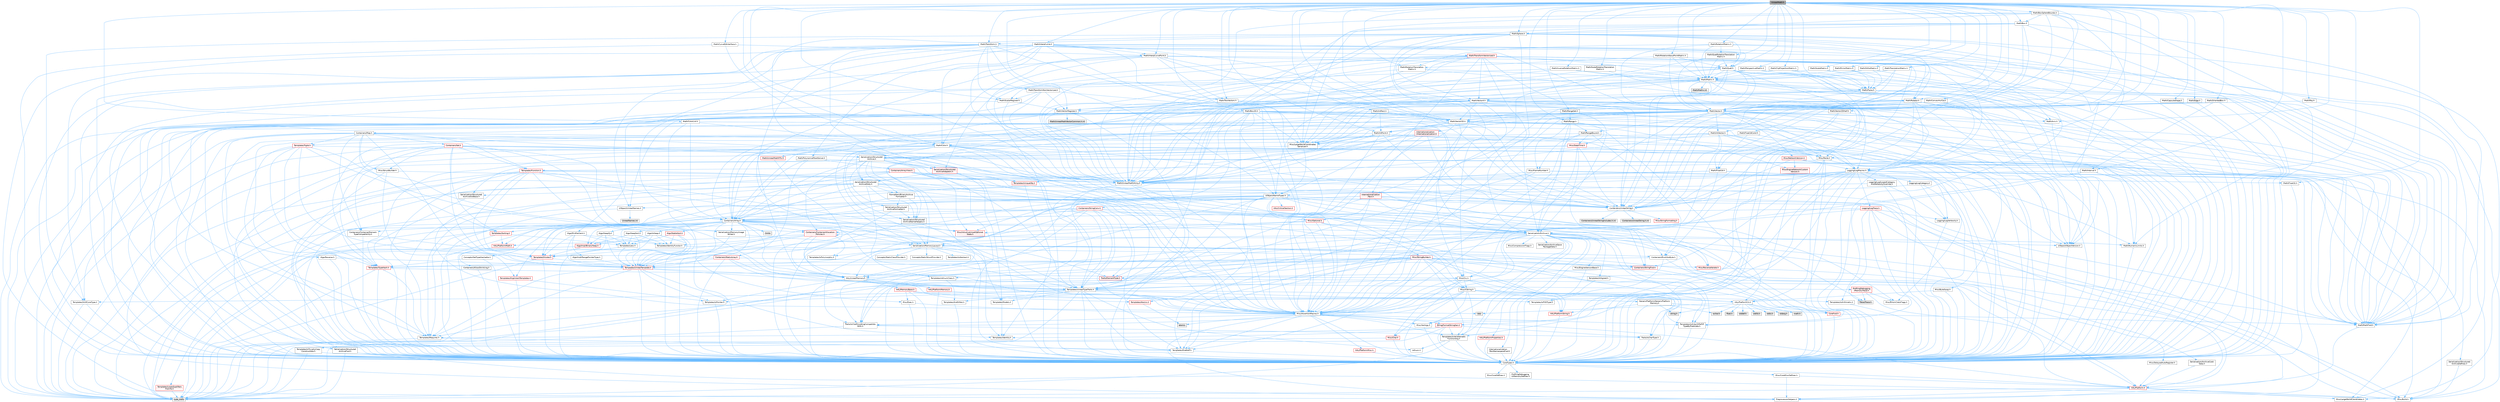 digraph "UnrealMath.h"
{
 // INTERACTIVE_SVG=YES
 // LATEX_PDF_SIZE
  bgcolor="transparent";
  edge [fontname=Helvetica,fontsize=10,labelfontname=Helvetica,labelfontsize=10];
  node [fontname=Helvetica,fontsize=10,shape=box,height=0.2,width=0.4];
  Node1 [id="Node000001",label="UnrealMath.h",height=0.2,width=0.4,color="gray40", fillcolor="grey60", style="filled", fontcolor="black",tooltip=" "];
  Node1 -> Node2 [id="edge1_Node000001_Node000002",color="steelblue1",style="solid",tooltip=" "];
  Node2 [id="Node000002",label="Math/Axis.h",height=0.2,width=0.4,color="grey40", fillcolor="white", style="filled",URL="$dd/dbb/Axis_8h.html",tooltip=" "];
  Node2 -> Node3 [id="edge2_Node000002_Node000003",color="steelblue1",style="solid",tooltip=" "];
  Node3 [id="Node000003",label="CoreTypes.h",height=0.2,width=0.4,color="grey40", fillcolor="white", style="filled",URL="$dc/dec/CoreTypes_8h.html",tooltip=" "];
  Node3 -> Node4 [id="edge3_Node000003_Node000004",color="steelblue1",style="solid",tooltip=" "];
  Node4 [id="Node000004",label="HAL/Platform.h",height=0.2,width=0.4,color="red", fillcolor="#FFF0F0", style="filled",URL="$d9/dd0/Platform_8h.html",tooltip=" "];
  Node4 -> Node5 [id="edge4_Node000004_Node000005",color="steelblue1",style="solid",tooltip=" "];
  Node5 [id="Node000005",label="Misc/Build.h",height=0.2,width=0.4,color="grey40", fillcolor="white", style="filled",URL="$d3/dbb/Build_8h.html",tooltip=" "];
  Node4 -> Node6 [id="edge5_Node000004_Node000006",color="steelblue1",style="solid",tooltip=" "];
  Node6 [id="Node000006",label="Misc/LargeWorldCoordinates.h",height=0.2,width=0.4,color="grey40", fillcolor="white", style="filled",URL="$d2/dcb/LargeWorldCoordinates_8h.html",tooltip=" "];
  Node4 -> Node7 [id="edge6_Node000004_Node000007",color="steelblue1",style="solid",tooltip=" "];
  Node7 [id="Node000007",label="type_traits",height=0.2,width=0.4,color="grey60", fillcolor="#E0E0E0", style="filled",tooltip=" "];
  Node4 -> Node8 [id="edge7_Node000004_Node000008",color="steelblue1",style="solid",tooltip=" "];
  Node8 [id="Node000008",label="PreprocessorHelpers.h",height=0.2,width=0.4,color="grey40", fillcolor="white", style="filled",URL="$db/ddb/PreprocessorHelpers_8h.html",tooltip=" "];
  Node3 -> Node14 [id="edge8_Node000003_Node000014",color="steelblue1",style="solid",tooltip=" "];
  Node14 [id="Node000014",label="ProfilingDebugging\l/UMemoryDefines.h",height=0.2,width=0.4,color="grey40", fillcolor="white", style="filled",URL="$d2/da2/UMemoryDefines_8h.html",tooltip=" "];
  Node3 -> Node15 [id="edge9_Node000003_Node000015",color="steelblue1",style="solid",tooltip=" "];
  Node15 [id="Node000015",label="Misc/CoreMiscDefines.h",height=0.2,width=0.4,color="grey40", fillcolor="white", style="filled",URL="$da/d38/CoreMiscDefines_8h.html",tooltip=" "];
  Node15 -> Node4 [id="edge10_Node000015_Node000004",color="steelblue1",style="solid",tooltip=" "];
  Node15 -> Node8 [id="edge11_Node000015_Node000008",color="steelblue1",style="solid",tooltip=" "];
  Node3 -> Node16 [id="edge12_Node000003_Node000016",color="steelblue1",style="solid",tooltip=" "];
  Node16 [id="Node000016",label="Misc/CoreDefines.h",height=0.2,width=0.4,color="grey40", fillcolor="white", style="filled",URL="$d3/dd2/CoreDefines_8h.html",tooltip=" "];
  Node1 -> Node17 [id="edge13_Node000001_Node000017",color="steelblue1",style="solid",tooltip=" "];
  Node17 [id="Node000017",label="Math/Box.h",height=0.2,width=0.4,color="grey40", fillcolor="white", style="filled",URL="$de/d0f/Box_8h.html",tooltip=" "];
  Node17 -> Node3 [id="edge14_Node000017_Node000003",color="steelblue1",style="solid",tooltip=" "];
  Node17 -> Node18 [id="edge15_Node000017_Node000018",color="steelblue1",style="solid",tooltip=" "];
  Node18 [id="Node000018",label="Misc/AssertionMacros.h",height=0.2,width=0.4,color="grey40", fillcolor="white", style="filled",URL="$d0/dfa/AssertionMacros_8h.html",tooltip=" "];
  Node18 -> Node3 [id="edge16_Node000018_Node000003",color="steelblue1",style="solid",tooltip=" "];
  Node18 -> Node4 [id="edge17_Node000018_Node000004",color="steelblue1",style="solid",tooltip=" "];
  Node18 -> Node19 [id="edge18_Node000018_Node000019",color="steelblue1",style="solid",tooltip=" "];
  Node19 [id="Node000019",label="HAL/PlatformMisc.h",height=0.2,width=0.4,color="red", fillcolor="#FFF0F0", style="filled",URL="$d0/df5/PlatformMisc_8h.html",tooltip=" "];
  Node19 -> Node3 [id="edge19_Node000019_Node000003",color="steelblue1",style="solid",tooltip=" "];
  Node18 -> Node8 [id="edge20_Node000018_Node000008",color="steelblue1",style="solid",tooltip=" "];
  Node18 -> Node55 [id="edge21_Node000018_Node000055",color="steelblue1",style="solid",tooltip=" "];
  Node55 [id="Node000055",label="Templates/EnableIf.h",height=0.2,width=0.4,color="grey40", fillcolor="white", style="filled",URL="$d7/d60/EnableIf_8h.html",tooltip=" "];
  Node55 -> Node3 [id="edge22_Node000055_Node000003",color="steelblue1",style="solid",tooltip=" "];
  Node18 -> Node56 [id="edge23_Node000018_Node000056",color="steelblue1",style="solid",tooltip=" "];
  Node56 [id="Node000056",label="Templates/IsArrayOrRefOf\lTypeByPredicate.h",height=0.2,width=0.4,color="grey40", fillcolor="white", style="filled",URL="$d6/da1/IsArrayOrRefOfTypeByPredicate_8h.html",tooltip=" "];
  Node56 -> Node3 [id="edge24_Node000056_Node000003",color="steelblue1",style="solid",tooltip=" "];
  Node18 -> Node57 [id="edge25_Node000018_Node000057",color="steelblue1",style="solid",tooltip=" "];
  Node57 [id="Node000057",label="Templates/IsValidVariadic\lFunctionArg.h",height=0.2,width=0.4,color="grey40", fillcolor="white", style="filled",URL="$d0/dc8/IsValidVariadicFunctionArg_8h.html",tooltip=" "];
  Node57 -> Node3 [id="edge26_Node000057_Node000003",color="steelblue1",style="solid",tooltip=" "];
  Node57 -> Node58 [id="edge27_Node000057_Node000058",color="steelblue1",style="solid",tooltip=" "];
  Node58 [id="Node000058",label="IsEnum.h",height=0.2,width=0.4,color="grey40", fillcolor="white", style="filled",URL="$d4/de5/IsEnum_8h.html",tooltip=" "];
  Node57 -> Node7 [id="edge28_Node000057_Node000007",color="steelblue1",style="solid",tooltip=" "];
  Node18 -> Node59 [id="edge29_Node000018_Node000059",color="steelblue1",style="solid",tooltip=" "];
  Node59 [id="Node000059",label="Traits/IsCharEncodingCompatible\lWith.h",height=0.2,width=0.4,color="grey40", fillcolor="white", style="filled",URL="$df/dd1/IsCharEncodingCompatibleWith_8h.html",tooltip=" "];
  Node59 -> Node7 [id="edge30_Node000059_Node000007",color="steelblue1",style="solid",tooltip=" "];
  Node59 -> Node60 [id="edge31_Node000059_Node000060",color="steelblue1",style="solid",tooltip=" "];
  Node60 [id="Node000060",label="Traits/IsCharType.h",height=0.2,width=0.4,color="grey40", fillcolor="white", style="filled",URL="$db/d51/IsCharType_8h.html",tooltip=" "];
  Node60 -> Node3 [id="edge32_Node000060_Node000003",color="steelblue1",style="solid",tooltip=" "];
  Node18 -> Node61 [id="edge33_Node000018_Node000061",color="steelblue1",style="solid",tooltip=" "];
  Node61 [id="Node000061",label="Misc/VarArgs.h",height=0.2,width=0.4,color="grey40", fillcolor="white", style="filled",URL="$d5/d6f/VarArgs_8h.html",tooltip=" "];
  Node61 -> Node3 [id="edge34_Node000061_Node000003",color="steelblue1",style="solid",tooltip=" "];
  Node18 -> Node62 [id="edge35_Node000018_Node000062",color="steelblue1",style="solid",tooltip=" "];
  Node62 [id="Node000062",label="String/FormatStringSan.h",height=0.2,width=0.4,color="red", fillcolor="#FFF0F0", style="filled",URL="$d3/d8b/FormatStringSan_8h.html",tooltip=" "];
  Node62 -> Node7 [id="edge36_Node000062_Node000007",color="steelblue1",style="solid",tooltip=" "];
  Node62 -> Node3 [id="edge37_Node000062_Node000003",color="steelblue1",style="solid",tooltip=" "];
  Node62 -> Node63 [id="edge38_Node000062_Node000063",color="steelblue1",style="solid",tooltip=" "];
  Node63 [id="Node000063",label="Templates/Requires.h",height=0.2,width=0.4,color="grey40", fillcolor="white", style="filled",URL="$dc/d96/Requires_8h.html",tooltip=" "];
  Node63 -> Node55 [id="edge39_Node000063_Node000055",color="steelblue1",style="solid",tooltip=" "];
  Node63 -> Node7 [id="edge40_Node000063_Node000007",color="steelblue1",style="solid",tooltip=" "];
  Node62 -> Node64 [id="edge41_Node000062_Node000064",color="steelblue1",style="solid",tooltip=" "];
  Node64 [id="Node000064",label="Templates/Identity.h",height=0.2,width=0.4,color="grey40", fillcolor="white", style="filled",URL="$d0/dd5/Identity_8h.html",tooltip=" "];
  Node62 -> Node57 [id="edge42_Node000062_Node000057",color="steelblue1",style="solid",tooltip=" "];
  Node62 -> Node60 [id="edge43_Node000062_Node000060",color="steelblue1",style="solid",tooltip=" "];
  Node18 -> Node68 [id="edge44_Node000018_Node000068",color="steelblue1",style="solid",tooltip=" "];
  Node68 [id="Node000068",label="atomic",height=0.2,width=0.4,color="grey60", fillcolor="#E0E0E0", style="filled",tooltip=" "];
  Node17 -> Node28 [id="edge45_Node000017_Node000028",color="steelblue1",style="solid",tooltip=" "];
  Node28 [id="Node000028",label="Math/MathFwd.h",height=0.2,width=0.4,color="grey40", fillcolor="white", style="filled",URL="$d2/d10/MathFwd_8h.html",tooltip=" "];
  Node28 -> Node4 [id="edge46_Node000028_Node000004",color="steelblue1",style="solid",tooltip=" "];
  Node17 -> Node69 [id="edge47_Node000017_Node000069",color="steelblue1",style="solid",tooltip=" "];
  Node69 [id="Node000069",label="Math/UnrealMathUtility.h",height=0.2,width=0.4,color="grey40", fillcolor="white", style="filled",URL="$db/db8/UnrealMathUtility_8h.html",tooltip=" "];
  Node69 -> Node3 [id="edge48_Node000069_Node000003",color="steelblue1",style="solid",tooltip=" "];
  Node69 -> Node18 [id="edge49_Node000069_Node000018",color="steelblue1",style="solid",tooltip=" "];
  Node69 -> Node70 [id="edge50_Node000069_Node000070",color="steelblue1",style="solid",tooltip=" "];
  Node70 [id="Node000070",label="HAL/PlatformMath.h",height=0.2,width=0.4,color="red", fillcolor="#FFF0F0", style="filled",URL="$dc/d53/PlatformMath_8h.html",tooltip=" "];
  Node70 -> Node3 [id="edge51_Node000070_Node000003",color="steelblue1",style="solid",tooltip=" "];
  Node69 -> Node28 [id="edge52_Node000069_Node000028",color="steelblue1",style="solid",tooltip=" "];
  Node69 -> Node64 [id="edge53_Node000069_Node000064",color="steelblue1",style="solid",tooltip=" "];
  Node69 -> Node63 [id="edge54_Node000069_Node000063",color="steelblue1",style="solid",tooltip=" "];
  Node17 -> Node89 [id="edge55_Node000017_Node000089",color="steelblue1",style="solid",tooltip=" "];
  Node89 [id="Node000089",label="Containers/UnrealString.h",height=0.2,width=0.4,color="grey40", fillcolor="white", style="filled",URL="$d5/dba/UnrealString_8h.html",tooltip=" "];
  Node89 -> Node90 [id="edge56_Node000089_Node000090",color="steelblue1",style="solid",tooltip=" "];
  Node90 [id="Node000090",label="Containers/UnrealStringIncludes.h.inl",height=0.2,width=0.4,color="grey60", fillcolor="#E0E0E0", style="filled",tooltip=" "];
  Node89 -> Node91 [id="edge57_Node000089_Node000091",color="steelblue1",style="solid",tooltip=" "];
  Node91 [id="Node000091",label="Containers/UnrealString.h.inl",height=0.2,width=0.4,color="grey60", fillcolor="#E0E0E0", style="filled",tooltip=" "];
  Node89 -> Node92 [id="edge58_Node000089_Node000092",color="steelblue1",style="solid",tooltip=" "];
  Node92 [id="Node000092",label="Misc/StringFormatArg.h",height=0.2,width=0.4,color="red", fillcolor="#FFF0F0", style="filled",URL="$d2/d16/StringFormatArg_8h.html",tooltip=" "];
  Node17 -> Node93 [id="edge59_Node000017_Node000093",color="steelblue1",style="solid",tooltip=" "];
  Node93 [id="Node000093",label="Math/Vector.h",height=0.2,width=0.4,color="grey40", fillcolor="white", style="filled",URL="$d6/dbe/Vector_8h.html",tooltip=" "];
  Node93 -> Node3 [id="edge60_Node000093_Node000003",color="steelblue1",style="solid",tooltip=" "];
  Node93 -> Node18 [id="edge61_Node000093_Node000018",color="steelblue1",style="solid",tooltip=" "];
  Node93 -> Node28 [id="edge62_Node000093_Node000028",color="steelblue1",style="solid",tooltip=" "];
  Node93 -> Node41 [id="edge63_Node000093_Node000041",color="steelblue1",style="solid",tooltip=" "];
  Node41 [id="Node000041",label="Math/NumericLimits.h",height=0.2,width=0.4,color="grey40", fillcolor="white", style="filled",URL="$df/d1b/NumericLimits_8h.html",tooltip=" "];
  Node41 -> Node3 [id="edge64_Node000041_Node000003",color="steelblue1",style="solid",tooltip=" "];
  Node93 -> Node94 [id="edge65_Node000093_Node000094",color="steelblue1",style="solid",tooltip=" "];
  Node94 [id="Node000094",label="Misc/Crc.h",height=0.2,width=0.4,color="grey40", fillcolor="white", style="filled",URL="$d4/dd2/Crc_8h.html",tooltip=" "];
  Node94 -> Node3 [id="edge66_Node000094_Node000003",color="steelblue1",style="solid",tooltip=" "];
  Node94 -> Node95 [id="edge67_Node000094_Node000095",color="steelblue1",style="solid",tooltip=" "];
  Node95 [id="Node000095",label="HAL/PlatformString.h",height=0.2,width=0.4,color="red", fillcolor="#FFF0F0", style="filled",URL="$db/db5/PlatformString_8h.html",tooltip=" "];
  Node95 -> Node3 [id="edge68_Node000095_Node000003",color="steelblue1",style="solid",tooltip=" "];
  Node94 -> Node18 [id="edge69_Node000094_Node000018",color="steelblue1",style="solid",tooltip=" "];
  Node94 -> Node97 [id="edge70_Node000094_Node000097",color="steelblue1",style="solid",tooltip=" "];
  Node97 [id="Node000097",label="Misc/CString.h",height=0.2,width=0.4,color="grey40", fillcolor="white", style="filled",URL="$d2/d49/CString_8h.html",tooltip=" "];
  Node97 -> Node3 [id="edge71_Node000097_Node000003",color="steelblue1",style="solid",tooltip=" "];
  Node97 -> Node31 [id="edge72_Node000097_Node000031",color="steelblue1",style="solid",tooltip=" "];
  Node31 [id="Node000031",label="HAL/PlatformCrt.h",height=0.2,width=0.4,color="grey40", fillcolor="white", style="filled",URL="$d8/d75/PlatformCrt_8h.html",tooltip=" "];
  Node31 -> Node32 [id="edge73_Node000031_Node000032",color="steelblue1",style="solid",tooltip=" "];
  Node32 [id="Node000032",label="new",height=0.2,width=0.4,color="grey60", fillcolor="#E0E0E0", style="filled",tooltip=" "];
  Node31 -> Node33 [id="edge74_Node000031_Node000033",color="steelblue1",style="solid",tooltip=" "];
  Node33 [id="Node000033",label="wchar.h",height=0.2,width=0.4,color="grey60", fillcolor="#E0E0E0", style="filled",tooltip=" "];
  Node31 -> Node34 [id="edge75_Node000031_Node000034",color="steelblue1",style="solid",tooltip=" "];
  Node34 [id="Node000034",label="stddef.h",height=0.2,width=0.4,color="grey60", fillcolor="#E0E0E0", style="filled",tooltip=" "];
  Node31 -> Node35 [id="edge76_Node000031_Node000035",color="steelblue1",style="solid",tooltip=" "];
  Node35 [id="Node000035",label="stdlib.h",height=0.2,width=0.4,color="grey60", fillcolor="#E0E0E0", style="filled",tooltip=" "];
  Node31 -> Node36 [id="edge77_Node000031_Node000036",color="steelblue1",style="solid",tooltip=" "];
  Node36 [id="Node000036",label="stdio.h",height=0.2,width=0.4,color="grey60", fillcolor="#E0E0E0", style="filled",tooltip=" "];
  Node31 -> Node37 [id="edge78_Node000031_Node000037",color="steelblue1",style="solid",tooltip=" "];
  Node37 [id="Node000037",label="stdarg.h",height=0.2,width=0.4,color="grey60", fillcolor="#E0E0E0", style="filled",tooltip=" "];
  Node31 -> Node38 [id="edge79_Node000031_Node000038",color="steelblue1",style="solid",tooltip=" "];
  Node38 [id="Node000038",label="math.h",height=0.2,width=0.4,color="grey60", fillcolor="#E0E0E0", style="filled",tooltip=" "];
  Node31 -> Node39 [id="edge80_Node000031_Node000039",color="steelblue1",style="solid",tooltip=" "];
  Node39 [id="Node000039",label="float.h",height=0.2,width=0.4,color="grey60", fillcolor="#E0E0E0", style="filled",tooltip=" "];
  Node31 -> Node40 [id="edge81_Node000031_Node000040",color="steelblue1",style="solid",tooltip=" "];
  Node40 [id="Node000040",label="string.h",height=0.2,width=0.4,color="grey60", fillcolor="#E0E0E0", style="filled",tooltip=" "];
  Node97 -> Node95 [id="edge82_Node000097_Node000095",color="steelblue1",style="solid",tooltip=" "];
  Node97 -> Node18 [id="edge83_Node000097_Node000018",color="steelblue1",style="solid",tooltip=" "];
  Node97 -> Node98 [id="edge84_Node000097_Node000098",color="steelblue1",style="solid",tooltip=" "];
  Node98 [id="Node000098",label="Misc/Char.h",height=0.2,width=0.4,color="red", fillcolor="#FFF0F0", style="filled",URL="$d0/d58/Char_8h.html",tooltip=" "];
  Node98 -> Node3 [id="edge85_Node000098_Node000003",color="steelblue1",style="solid",tooltip=" "];
  Node98 -> Node7 [id="edge86_Node000098_Node000007",color="steelblue1",style="solid",tooltip=" "];
  Node97 -> Node61 [id="edge87_Node000097_Node000061",color="steelblue1",style="solid",tooltip=" "];
  Node97 -> Node56 [id="edge88_Node000097_Node000056",color="steelblue1",style="solid",tooltip=" "];
  Node97 -> Node57 [id="edge89_Node000097_Node000057",color="steelblue1",style="solid",tooltip=" "];
  Node97 -> Node59 [id="edge90_Node000097_Node000059",color="steelblue1",style="solid",tooltip=" "];
  Node94 -> Node98 [id="edge91_Node000094_Node000098",color="steelblue1",style="solid",tooltip=" "];
  Node94 -> Node76 [id="edge92_Node000094_Node000076",color="steelblue1",style="solid",tooltip=" "];
  Node76 [id="Node000076",label="Templates/UnrealTypeTraits.h",height=0.2,width=0.4,color="grey40", fillcolor="white", style="filled",URL="$d2/d2d/UnrealTypeTraits_8h.html",tooltip=" "];
  Node76 -> Node3 [id="edge93_Node000076_Node000003",color="steelblue1",style="solid",tooltip=" "];
  Node76 -> Node77 [id="edge94_Node000076_Node000077",color="steelblue1",style="solid",tooltip=" "];
  Node77 [id="Node000077",label="Templates/IsPointer.h",height=0.2,width=0.4,color="grey40", fillcolor="white", style="filled",URL="$d7/d05/IsPointer_8h.html",tooltip=" "];
  Node77 -> Node3 [id="edge95_Node000077_Node000003",color="steelblue1",style="solid",tooltip=" "];
  Node76 -> Node18 [id="edge96_Node000076_Node000018",color="steelblue1",style="solid",tooltip=" "];
  Node76 -> Node72 [id="edge97_Node000076_Node000072",color="steelblue1",style="solid",tooltip=" "];
  Node72 [id="Node000072",label="Templates/AndOrNot.h",height=0.2,width=0.4,color="grey40", fillcolor="white", style="filled",URL="$db/d0a/AndOrNot_8h.html",tooltip=" "];
  Node72 -> Node3 [id="edge98_Node000072_Node000003",color="steelblue1",style="solid",tooltip=" "];
  Node76 -> Node55 [id="edge99_Node000076_Node000055",color="steelblue1",style="solid",tooltip=" "];
  Node76 -> Node78 [id="edge100_Node000076_Node000078",color="steelblue1",style="solid",tooltip=" "];
  Node78 [id="Node000078",label="Templates/IsArithmetic.h",height=0.2,width=0.4,color="grey40", fillcolor="white", style="filled",URL="$d2/d5d/IsArithmetic_8h.html",tooltip=" "];
  Node78 -> Node3 [id="edge101_Node000078_Node000003",color="steelblue1",style="solid",tooltip=" "];
  Node76 -> Node58 [id="edge102_Node000076_Node000058",color="steelblue1",style="solid",tooltip=" "];
  Node76 -> Node79 [id="edge103_Node000076_Node000079",color="steelblue1",style="solid",tooltip=" "];
  Node79 [id="Node000079",label="Templates/Models.h",height=0.2,width=0.4,color="grey40", fillcolor="white", style="filled",URL="$d3/d0c/Models_8h.html",tooltip=" "];
  Node79 -> Node64 [id="edge104_Node000079_Node000064",color="steelblue1",style="solid",tooltip=" "];
  Node76 -> Node80 [id="edge105_Node000076_Node000080",color="steelblue1",style="solid",tooltip=" "];
  Node80 [id="Node000080",label="Templates/IsPODType.h",height=0.2,width=0.4,color="grey40", fillcolor="white", style="filled",URL="$d7/db1/IsPODType_8h.html",tooltip=" "];
  Node80 -> Node3 [id="edge106_Node000080_Node000003",color="steelblue1",style="solid",tooltip=" "];
  Node76 -> Node81 [id="edge107_Node000076_Node000081",color="steelblue1",style="solid",tooltip=" "];
  Node81 [id="Node000081",label="Templates/IsUECoreType.h",height=0.2,width=0.4,color="grey40", fillcolor="white", style="filled",URL="$d1/db8/IsUECoreType_8h.html",tooltip=" "];
  Node81 -> Node3 [id="edge108_Node000081_Node000003",color="steelblue1",style="solid",tooltip=" "];
  Node81 -> Node7 [id="edge109_Node000081_Node000007",color="steelblue1",style="solid",tooltip=" "];
  Node76 -> Node82 [id="edge110_Node000076_Node000082",color="steelblue1",style="solid",tooltip=" "];
  Node82 [id="Node000082",label="Templates/IsTriviallyCopy\lConstructible.h",height=0.2,width=0.4,color="grey40", fillcolor="white", style="filled",URL="$d3/d78/IsTriviallyCopyConstructible_8h.html",tooltip=" "];
  Node82 -> Node3 [id="edge111_Node000082_Node000003",color="steelblue1",style="solid",tooltip=" "];
  Node82 -> Node7 [id="edge112_Node000082_Node000007",color="steelblue1",style="solid",tooltip=" "];
  Node94 -> Node60 [id="edge113_Node000094_Node000060",color="steelblue1",style="solid",tooltip=" "];
  Node93 -> Node69 [id="edge114_Node000093_Node000069",color="steelblue1",style="solid",tooltip=" "];
  Node93 -> Node89 [id="edge115_Node000093_Node000089",color="steelblue1",style="solid",tooltip=" "];
  Node93 -> Node102 [id="edge116_Node000093_Node000102",color="steelblue1",style="solid",tooltip=" "];
  Node102 [id="Node000102",label="Misc/Parse.h",height=0.2,width=0.4,color="grey40", fillcolor="white", style="filled",URL="$dc/d71/Parse_8h.html",tooltip=" "];
  Node102 -> Node21 [id="edge117_Node000102_Node000021",color="steelblue1",style="solid",tooltip=" "];
  Node21 [id="Node000021",label="Containers/StringFwd.h",height=0.2,width=0.4,color="red", fillcolor="#FFF0F0", style="filled",URL="$df/d37/StringFwd_8h.html",tooltip=" "];
  Node21 -> Node3 [id="edge118_Node000021_Node000003",color="steelblue1",style="solid",tooltip=" "];
  Node21 -> Node22 [id="edge119_Node000021_Node000022",color="steelblue1",style="solid",tooltip=" "];
  Node22 [id="Node000022",label="Traits/ElementType.h",height=0.2,width=0.4,color="red", fillcolor="#FFF0F0", style="filled",URL="$d5/d4f/ElementType_8h.html",tooltip=" "];
  Node22 -> Node4 [id="edge120_Node000022_Node000004",color="steelblue1",style="solid",tooltip=" "];
  Node22 -> Node7 [id="edge121_Node000022_Node000007",color="steelblue1",style="solid",tooltip=" "];
  Node102 -> Node89 [id="edge122_Node000102_Node000089",color="steelblue1",style="solid",tooltip=" "];
  Node102 -> Node3 [id="edge123_Node000102_Node000003",color="steelblue1",style="solid",tooltip=" "];
  Node102 -> Node31 [id="edge124_Node000102_Node000031",color="steelblue1",style="solid",tooltip=" "];
  Node102 -> Node5 [id="edge125_Node000102_Node000005",color="steelblue1",style="solid",tooltip=" "];
  Node102 -> Node43 [id="edge126_Node000102_Node000043",color="steelblue1",style="solid",tooltip=" "];
  Node43 [id="Node000043",label="Misc/EnumClassFlags.h",height=0.2,width=0.4,color="grey40", fillcolor="white", style="filled",URL="$d8/de7/EnumClassFlags_8h.html",tooltip=" "];
  Node102 -> Node103 [id="edge127_Node000102_Node000103",color="steelblue1",style="solid",tooltip=" "];
  Node103 [id="Node000103",label="Templates/Function.h",height=0.2,width=0.4,color="red", fillcolor="#FFF0F0", style="filled",URL="$df/df5/Function_8h.html",tooltip=" "];
  Node103 -> Node3 [id="edge128_Node000103_Node000003",color="steelblue1",style="solid",tooltip=" "];
  Node103 -> Node18 [id="edge129_Node000103_Node000018",color="steelblue1",style="solid",tooltip=" "];
  Node103 -> Node104 [id="edge130_Node000103_Node000104",color="steelblue1",style="solid",tooltip=" "];
  Node104 [id="Node000104",label="Misc/IntrusiveUnsetOptional\lState.h",height=0.2,width=0.4,color="red", fillcolor="#FFF0F0", style="filled",URL="$d2/d0a/IntrusiveUnsetOptionalState_8h.html",tooltip=" "];
  Node103 -> Node106 [id="edge131_Node000103_Node000106",color="steelblue1",style="solid",tooltip=" "];
  Node106 [id="Node000106",label="HAL/UnrealMemory.h",height=0.2,width=0.4,color="grey40", fillcolor="white", style="filled",URL="$d9/d96/UnrealMemory_8h.html",tooltip=" "];
  Node106 -> Node3 [id="edge132_Node000106_Node000003",color="steelblue1",style="solid",tooltip=" "];
  Node106 -> Node107 [id="edge133_Node000106_Node000107",color="steelblue1",style="solid",tooltip=" "];
  Node107 [id="Node000107",label="GenericPlatform/GenericPlatform\lMemory.h",height=0.2,width=0.4,color="grey40", fillcolor="white", style="filled",URL="$dd/d22/GenericPlatformMemory_8h.html",tooltip=" "];
  Node107 -> Node26 [id="edge134_Node000107_Node000026",color="steelblue1",style="solid",tooltip=" "];
  Node26 [id="Node000026",label="CoreFwd.h",height=0.2,width=0.4,color="red", fillcolor="#FFF0F0", style="filled",URL="$d1/d1e/CoreFwd_8h.html",tooltip=" "];
  Node26 -> Node3 [id="edge135_Node000026_Node000003",color="steelblue1",style="solid",tooltip=" "];
  Node26 -> Node28 [id="edge136_Node000026_Node000028",color="steelblue1",style="solid",tooltip=" "];
  Node107 -> Node3 [id="edge137_Node000107_Node000003",color="steelblue1",style="solid",tooltip=" "];
  Node107 -> Node95 [id="edge138_Node000107_Node000095",color="steelblue1",style="solid",tooltip=" "];
  Node107 -> Node40 [id="edge139_Node000107_Node000040",color="steelblue1",style="solid",tooltip=" "];
  Node107 -> Node33 [id="edge140_Node000107_Node000033",color="steelblue1",style="solid",tooltip=" "];
  Node106 -> Node108 [id="edge141_Node000106_Node000108",color="steelblue1",style="solid",tooltip=" "];
  Node108 [id="Node000108",label="HAL/MemoryBase.h",height=0.2,width=0.4,color="red", fillcolor="#FFF0F0", style="filled",URL="$d6/d9f/MemoryBase_8h.html",tooltip=" "];
  Node108 -> Node3 [id="edge142_Node000108_Node000003",color="steelblue1",style="solid",tooltip=" "];
  Node108 -> Node31 [id="edge143_Node000108_Node000031",color="steelblue1",style="solid",tooltip=" "];
  Node108 -> Node109 [id="edge144_Node000108_Node000109",color="steelblue1",style="solid",tooltip=" "];
  Node109 [id="Node000109",label="Misc/Exec.h",height=0.2,width=0.4,color="grey40", fillcolor="white", style="filled",URL="$de/ddb/Exec_8h.html",tooltip=" "];
  Node109 -> Node3 [id="edge145_Node000109_Node000003",color="steelblue1",style="solid",tooltip=" "];
  Node109 -> Node18 [id="edge146_Node000109_Node000018",color="steelblue1",style="solid",tooltip=" "];
  Node108 -> Node112 [id="edge147_Node000108_Node000112",color="steelblue1",style="solid",tooltip=" "];
  Node112 [id="Node000112",label="Templates/Atomic.h",height=0.2,width=0.4,color="red", fillcolor="#FFF0F0", style="filled",URL="$d3/d91/Atomic_8h.html",tooltip=" "];
  Node112 -> Node68 [id="edge148_Node000112_Node000068",color="steelblue1",style="solid",tooltip=" "];
  Node106 -> Node117 [id="edge149_Node000106_Node000117",color="steelblue1",style="solid",tooltip=" "];
  Node117 [id="Node000117",label="HAL/PlatformMemory.h",height=0.2,width=0.4,color="red", fillcolor="#FFF0F0", style="filled",URL="$de/d68/PlatformMemory_8h.html",tooltip=" "];
  Node117 -> Node3 [id="edge150_Node000117_Node000003",color="steelblue1",style="solid",tooltip=" "];
  Node117 -> Node107 [id="edge151_Node000117_Node000107",color="steelblue1",style="solid",tooltip=" "];
  Node106 -> Node119 [id="edge152_Node000106_Node000119",color="steelblue1",style="solid",tooltip=" "];
  Node119 [id="Node000119",label="ProfilingDebugging\l/MemoryTrace.h",height=0.2,width=0.4,color="red", fillcolor="#FFF0F0", style="filled",URL="$da/dd7/MemoryTrace_8h.html",tooltip=" "];
  Node119 -> Node4 [id="edge153_Node000119_Node000004",color="steelblue1",style="solid",tooltip=" "];
  Node119 -> Node43 [id="edge154_Node000119_Node000043",color="steelblue1",style="solid",tooltip=" "];
  Node119 -> Node54 [id="edge155_Node000119_Node000054",color="steelblue1",style="solid",tooltip=" "];
  Node54 [id="Node000054",label="Trace/Trace.h",height=0.2,width=0.4,color="grey60", fillcolor="#E0E0E0", style="filled",tooltip=" "];
  Node106 -> Node77 [id="edge156_Node000106_Node000077",color="steelblue1",style="solid",tooltip=" "];
  Node103 -> Node76 [id="edge157_Node000103_Node000076",color="steelblue1",style="solid",tooltip=" "];
  Node103 -> Node121 [id="edge158_Node000103_Node000121",color="steelblue1",style="solid",tooltip=" "];
  Node121 [id="Node000121",label="Templates/Invoke.h",height=0.2,width=0.4,color="red", fillcolor="#FFF0F0", style="filled",URL="$d7/deb/Invoke_8h.html",tooltip=" "];
  Node121 -> Node3 [id="edge159_Node000121_Node000003",color="steelblue1",style="solid",tooltip=" "];
  Node121 -> Node123 [id="edge160_Node000121_Node000123",color="steelblue1",style="solid",tooltip=" "];
  Node123 [id="Node000123",label="Templates/UnrealTemplate.h",height=0.2,width=0.4,color="red", fillcolor="#FFF0F0", style="filled",URL="$d4/d24/UnrealTemplate_8h.html",tooltip=" "];
  Node123 -> Node3 [id="edge161_Node000123_Node000003",color="steelblue1",style="solid",tooltip=" "];
  Node123 -> Node77 [id="edge162_Node000123_Node000077",color="steelblue1",style="solid",tooltip=" "];
  Node123 -> Node106 [id="edge163_Node000123_Node000106",color="steelblue1",style="solid",tooltip=" "];
  Node123 -> Node76 [id="edge164_Node000123_Node000076",color="steelblue1",style="solid",tooltip=" "];
  Node123 -> Node63 [id="edge165_Node000123_Node000063",color="steelblue1",style="solid",tooltip=" "];
  Node123 -> Node64 [id="edge166_Node000123_Node000064",color="steelblue1",style="solid",tooltip=" "];
  Node123 -> Node7 [id="edge167_Node000123_Node000007",color="steelblue1",style="solid",tooltip=" "];
  Node121 -> Node7 [id="edge168_Node000121_Node000007",color="steelblue1",style="solid",tooltip=" "];
  Node103 -> Node123 [id="edge169_Node000103_Node000123",color="steelblue1",style="solid",tooltip=" "];
  Node103 -> Node63 [id="edge170_Node000103_Node000063",color="steelblue1",style="solid",tooltip=" "];
  Node103 -> Node69 [id="edge171_Node000103_Node000069",color="steelblue1",style="solid",tooltip=" "];
  Node103 -> Node32 [id="edge172_Node000103_Node000032",color="steelblue1",style="solid",tooltip=" "];
  Node103 -> Node7 [id="edge173_Node000103_Node000007",color="steelblue1",style="solid",tooltip=" "];
  Node93 -> Node127 [id="edge174_Node000093_Node000127",color="steelblue1",style="solid",tooltip=" "];
  Node127 [id="Node000127",label="Misc/LargeWorldCoordinates\lSerializer.h",height=0.2,width=0.4,color="grey40", fillcolor="white", style="filled",URL="$d7/df9/LargeWorldCoordinatesSerializer_8h.html",tooltip=" "];
  Node127 -> Node128 [id="edge175_Node000127_Node000128",color="steelblue1",style="solid",tooltip=" "];
  Node128 [id="Node000128",label="UObject/NameTypes.h",height=0.2,width=0.4,color="grey40", fillcolor="white", style="filled",URL="$d6/d35/NameTypes_8h.html",tooltip=" "];
  Node128 -> Node3 [id="edge176_Node000128_Node000003",color="steelblue1",style="solid",tooltip=" "];
  Node128 -> Node18 [id="edge177_Node000128_Node000018",color="steelblue1",style="solid",tooltip=" "];
  Node128 -> Node106 [id="edge178_Node000128_Node000106",color="steelblue1",style="solid",tooltip=" "];
  Node128 -> Node76 [id="edge179_Node000128_Node000076",color="steelblue1",style="solid",tooltip=" "];
  Node128 -> Node123 [id="edge180_Node000128_Node000123",color="steelblue1",style="solid",tooltip=" "];
  Node128 -> Node89 [id="edge181_Node000128_Node000089",color="steelblue1",style="solid",tooltip=" "];
  Node128 -> Node129 [id="edge182_Node000128_Node000129",color="steelblue1",style="solid",tooltip=" "];
  Node129 [id="Node000129",label="HAL/CriticalSection.h",height=0.2,width=0.4,color="red", fillcolor="#FFF0F0", style="filled",URL="$d6/d90/CriticalSection_8h.html",tooltip=" "];
  Node128 -> Node132 [id="edge183_Node000128_Node000132",color="steelblue1",style="solid",tooltip=" "];
  Node132 [id="Node000132",label="Containers/StringConv.h",height=0.2,width=0.4,color="red", fillcolor="#FFF0F0", style="filled",URL="$d3/ddf/StringConv_8h.html",tooltip=" "];
  Node132 -> Node3 [id="edge184_Node000132_Node000003",color="steelblue1",style="solid",tooltip=" "];
  Node132 -> Node18 [id="edge185_Node000132_Node000018",color="steelblue1",style="solid",tooltip=" "];
  Node132 -> Node133 [id="edge186_Node000132_Node000133",color="steelblue1",style="solid",tooltip=" "];
  Node133 [id="Node000133",label="Containers/ContainerAllocation\lPolicies.h",height=0.2,width=0.4,color="red", fillcolor="#FFF0F0", style="filled",URL="$d7/dff/ContainerAllocationPolicies_8h.html",tooltip=" "];
  Node133 -> Node3 [id="edge187_Node000133_Node000003",color="steelblue1",style="solid",tooltip=" "];
  Node133 -> Node133 [id="edge188_Node000133_Node000133",color="steelblue1",style="solid",tooltip=" "];
  Node133 -> Node70 [id="edge189_Node000133_Node000070",color="steelblue1",style="solid",tooltip=" "];
  Node133 -> Node106 [id="edge190_Node000133_Node000106",color="steelblue1",style="solid",tooltip=" "];
  Node133 -> Node41 [id="edge191_Node000133_Node000041",color="steelblue1",style="solid",tooltip=" "];
  Node133 -> Node18 [id="edge192_Node000133_Node000018",color="steelblue1",style="solid",tooltip=" "];
  Node133 -> Node135 [id="edge193_Node000133_Node000135",color="steelblue1",style="solid",tooltip=" "];
  Node135 [id="Node000135",label="Templates/IsPolymorphic.h",height=0.2,width=0.4,color="grey40", fillcolor="white", style="filled",URL="$dc/d20/IsPolymorphic_8h.html",tooltip=" "];
  Node133 -> Node7 [id="edge194_Node000133_Node000007",color="steelblue1",style="solid",tooltip=" "];
  Node132 -> Node137 [id="edge195_Node000132_Node000137",color="steelblue1",style="solid",tooltip=" "];
  Node137 [id="Node000137",label="Containers/Array.h",height=0.2,width=0.4,color="grey40", fillcolor="white", style="filled",URL="$df/dd0/Array_8h.html",tooltip=" "];
  Node137 -> Node3 [id="edge196_Node000137_Node000003",color="steelblue1",style="solid",tooltip=" "];
  Node137 -> Node18 [id="edge197_Node000137_Node000018",color="steelblue1",style="solid",tooltip=" "];
  Node137 -> Node104 [id="edge198_Node000137_Node000104",color="steelblue1",style="solid",tooltip=" "];
  Node137 -> Node138 [id="edge199_Node000137_Node000138",color="steelblue1",style="solid",tooltip=" "];
  Node138 [id="Node000138",label="Misc/ReverseIterate.h",height=0.2,width=0.4,color="red", fillcolor="#FFF0F0", style="filled",URL="$db/de3/ReverseIterate_8h.html",tooltip=" "];
  Node138 -> Node4 [id="edge200_Node000138_Node000004",color="steelblue1",style="solid",tooltip=" "];
  Node137 -> Node106 [id="edge201_Node000137_Node000106",color="steelblue1",style="solid",tooltip=" "];
  Node137 -> Node76 [id="edge202_Node000137_Node000076",color="steelblue1",style="solid",tooltip=" "];
  Node137 -> Node123 [id="edge203_Node000137_Node000123",color="steelblue1",style="solid",tooltip=" "];
  Node137 -> Node140 [id="edge204_Node000137_Node000140",color="steelblue1",style="solid",tooltip=" "];
  Node140 [id="Node000140",label="Containers/AllowShrinking.h",height=0.2,width=0.4,color="grey40", fillcolor="white", style="filled",URL="$d7/d1a/AllowShrinking_8h.html",tooltip=" "];
  Node140 -> Node3 [id="edge205_Node000140_Node000003",color="steelblue1",style="solid",tooltip=" "];
  Node137 -> Node133 [id="edge206_Node000137_Node000133",color="steelblue1",style="solid",tooltip=" "];
  Node137 -> Node141 [id="edge207_Node000137_Node000141",color="steelblue1",style="solid",tooltip=" "];
  Node141 [id="Node000141",label="Containers/ContainerElement\lTypeCompatibility.h",height=0.2,width=0.4,color="grey40", fillcolor="white", style="filled",URL="$df/ddf/ContainerElementTypeCompatibility_8h.html",tooltip=" "];
  Node141 -> Node3 [id="edge208_Node000141_Node000003",color="steelblue1",style="solid",tooltip=" "];
  Node141 -> Node76 [id="edge209_Node000141_Node000076",color="steelblue1",style="solid",tooltip=" "];
  Node137 -> Node142 [id="edge210_Node000137_Node000142",color="steelblue1",style="solid",tooltip=" "];
  Node142 [id="Node000142",label="Serialization/Archive.h",height=0.2,width=0.4,color="grey40", fillcolor="white", style="filled",URL="$d7/d3b/Archive_8h.html",tooltip=" "];
  Node142 -> Node26 [id="edge211_Node000142_Node000026",color="steelblue1",style="solid",tooltip=" "];
  Node142 -> Node3 [id="edge212_Node000142_Node000003",color="steelblue1",style="solid",tooltip=" "];
  Node142 -> Node143 [id="edge213_Node000142_Node000143",color="steelblue1",style="solid",tooltip=" "];
  Node143 [id="Node000143",label="HAL/PlatformProperties.h",height=0.2,width=0.4,color="red", fillcolor="#FFF0F0", style="filled",URL="$d9/db0/PlatformProperties_8h.html",tooltip=" "];
  Node143 -> Node3 [id="edge214_Node000143_Node000003",color="steelblue1",style="solid",tooltip=" "];
  Node142 -> Node146 [id="edge215_Node000142_Node000146",color="steelblue1",style="solid",tooltip=" "];
  Node146 [id="Node000146",label="Internationalization\l/TextNamespaceFwd.h",height=0.2,width=0.4,color="grey40", fillcolor="white", style="filled",URL="$d8/d97/TextNamespaceFwd_8h.html",tooltip=" "];
  Node146 -> Node3 [id="edge216_Node000146_Node000003",color="steelblue1",style="solid",tooltip=" "];
  Node142 -> Node28 [id="edge217_Node000142_Node000028",color="steelblue1",style="solid",tooltip=" "];
  Node142 -> Node18 [id="edge218_Node000142_Node000018",color="steelblue1",style="solid",tooltip=" "];
  Node142 -> Node5 [id="edge219_Node000142_Node000005",color="steelblue1",style="solid",tooltip=" "];
  Node142 -> Node42 [id="edge220_Node000142_Node000042",color="steelblue1",style="solid",tooltip=" "];
  Node42 [id="Node000042",label="Misc/CompressionFlags.h",height=0.2,width=0.4,color="grey40", fillcolor="white", style="filled",URL="$d9/d76/CompressionFlags_8h.html",tooltip=" "];
  Node142 -> Node147 [id="edge221_Node000142_Node000147",color="steelblue1",style="solid",tooltip=" "];
  Node147 [id="Node000147",label="Misc/EngineVersionBase.h",height=0.2,width=0.4,color="grey40", fillcolor="white", style="filled",URL="$d5/d2b/EngineVersionBase_8h.html",tooltip=" "];
  Node147 -> Node3 [id="edge222_Node000147_Node000003",color="steelblue1",style="solid",tooltip=" "];
  Node142 -> Node61 [id="edge223_Node000142_Node000061",color="steelblue1",style="solid",tooltip=" "];
  Node142 -> Node148 [id="edge224_Node000142_Node000148",color="steelblue1",style="solid",tooltip=" "];
  Node148 [id="Node000148",label="Serialization/ArchiveCook\lData.h",height=0.2,width=0.4,color="grey40", fillcolor="white", style="filled",URL="$dc/db6/ArchiveCookData_8h.html",tooltip=" "];
  Node148 -> Node4 [id="edge225_Node000148_Node000004",color="steelblue1",style="solid",tooltip=" "];
  Node142 -> Node149 [id="edge226_Node000142_Node000149",color="steelblue1",style="solid",tooltip=" "];
  Node149 [id="Node000149",label="Serialization/ArchiveSave\lPackageData.h",height=0.2,width=0.4,color="grey40", fillcolor="white", style="filled",URL="$d1/d37/ArchiveSavePackageData_8h.html",tooltip=" "];
  Node142 -> Node55 [id="edge227_Node000142_Node000055",color="steelblue1",style="solid",tooltip=" "];
  Node142 -> Node56 [id="edge228_Node000142_Node000056",color="steelblue1",style="solid",tooltip=" "];
  Node142 -> Node150 [id="edge229_Node000142_Node000150",color="steelblue1",style="solid",tooltip=" "];
  Node150 [id="Node000150",label="Templates/IsEnumClass.h",height=0.2,width=0.4,color="grey40", fillcolor="white", style="filled",URL="$d7/d15/IsEnumClass_8h.html",tooltip=" "];
  Node150 -> Node3 [id="edge230_Node000150_Node000003",color="steelblue1",style="solid",tooltip=" "];
  Node150 -> Node72 [id="edge231_Node000150_Node000072",color="steelblue1",style="solid",tooltip=" "];
  Node142 -> Node84 [id="edge232_Node000142_Node000084",color="steelblue1",style="solid",tooltip=" "];
  Node84 [id="Node000084",label="Templates/IsSigned.h",height=0.2,width=0.4,color="grey40", fillcolor="white", style="filled",URL="$d8/dd8/IsSigned_8h.html",tooltip=" "];
  Node84 -> Node3 [id="edge233_Node000084_Node000003",color="steelblue1",style="solid",tooltip=" "];
  Node142 -> Node57 [id="edge234_Node000142_Node000057",color="steelblue1",style="solid",tooltip=" "];
  Node142 -> Node123 [id="edge235_Node000142_Node000123",color="steelblue1",style="solid",tooltip=" "];
  Node142 -> Node59 [id="edge236_Node000142_Node000059",color="steelblue1",style="solid",tooltip=" "];
  Node142 -> Node151 [id="edge237_Node000142_Node000151",color="steelblue1",style="solid",tooltip=" "];
  Node151 [id="Node000151",label="UObject/ObjectVersion.h",height=0.2,width=0.4,color="grey40", fillcolor="white", style="filled",URL="$da/d63/ObjectVersion_8h.html",tooltip=" "];
  Node151 -> Node3 [id="edge238_Node000151_Node000003",color="steelblue1",style="solid",tooltip=" "];
  Node137 -> Node152 [id="edge239_Node000137_Node000152",color="steelblue1",style="solid",tooltip=" "];
  Node152 [id="Node000152",label="Serialization/MemoryImage\lWriter.h",height=0.2,width=0.4,color="grey40", fillcolor="white", style="filled",URL="$d0/d08/MemoryImageWriter_8h.html",tooltip=" "];
  Node152 -> Node3 [id="edge240_Node000152_Node000003",color="steelblue1",style="solid",tooltip=" "];
  Node152 -> Node153 [id="edge241_Node000152_Node000153",color="steelblue1",style="solid",tooltip=" "];
  Node153 [id="Node000153",label="Serialization/MemoryLayout.h",height=0.2,width=0.4,color="grey40", fillcolor="white", style="filled",URL="$d7/d66/MemoryLayout_8h.html",tooltip=" "];
  Node153 -> Node154 [id="edge242_Node000153_Node000154",color="steelblue1",style="solid",tooltip=" "];
  Node154 [id="Node000154",label="Concepts/StaticClassProvider.h",height=0.2,width=0.4,color="grey40", fillcolor="white", style="filled",URL="$dd/d83/StaticClassProvider_8h.html",tooltip=" "];
  Node153 -> Node155 [id="edge243_Node000153_Node000155",color="steelblue1",style="solid",tooltip=" "];
  Node155 [id="Node000155",label="Concepts/StaticStructProvider.h",height=0.2,width=0.4,color="grey40", fillcolor="white", style="filled",URL="$d5/d77/StaticStructProvider_8h.html",tooltip=" "];
  Node153 -> Node156 [id="edge244_Node000153_Node000156",color="steelblue1",style="solid",tooltip=" "];
  Node156 [id="Node000156",label="Containers/EnumAsByte.h",height=0.2,width=0.4,color="grey40", fillcolor="white", style="filled",URL="$d6/d9a/EnumAsByte_8h.html",tooltip=" "];
  Node156 -> Node3 [id="edge245_Node000156_Node000003",color="steelblue1",style="solid",tooltip=" "];
  Node156 -> Node80 [id="edge246_Node000156_Node000080",color="steelblue1",style="solid",tooltip=" "];
  Node156 -> Node157 [id="edge247_Node000156_Node000157",color="steelblue1",style="solid",tooltip=" "];
  Node157 [id="Node000157",label="Templates/TypeHash.h",height=0.2,width=0.4,color="red", fillcolor="#FFF0F0", style="filled",URL="$d1/d62/TypeHash_8h.html",tooltip=" "];
  Node157 -> Node3 [id="edge248_Node000157_Node000003",color="steelblue1",style="solid",tooltip=" "];
  Node157 -> Node63 [id="edge249_Node000157_Node000063",color="steelblue1",style="solid",tooltip=" "];
  Node157 -> Node94 [id="edge250_Node000157_Node000094",color="steelblue1",style="solid",tooltip=" "];
  Node157 -> Node7 [id="edge251_Node000157_Node000007",color="steelblue1",style="solid",tooltip=" "];
  Node153 -> Node21 [id="edge252_Node000153_Node000021",color="steelblue1",style="solid",tooltip=" "];
  Node153 -> Node106 [id="edge253_Node000153_Node000106",color="steelblue1",style="solid",tooltip=" "];
  Node153 -> Node159 [id="edge254_Node000153_Node000159",color="steelblue1",style="solid",tooltip=" "];
  Node159 [id="Node000159",label="Misc/DelayedAutoRegister.h",height=0.2,width=0.4,color="grey40", fillcolor="white", style="filled",URL="$d1/dda/DelayedAutoRegister_8h.html",tooltip=" "];
  Node159 -> Node4 [id="edge255_Node000159_Node000004",color="steelblue1",style="solid",tooltip=" "];
  Node153 -> Node55 [id="edge256_Node000153_Node000055",color="steelblue1",style="solid",tooltip=" "];
  Node153 -> Node160 [id="edge257_Node000153_Node000160",color="steelblue1",style="solid",tooltip=" "];
  Node160 [id="Node000160",label="Templates/IsAbstract.h",height=0.2,width=0.4,color="grey40", fillcolor="white", style="filled",URL="$d8/db7/IsAbstract_8h.html",tooltip=" "];
  Node153 -> Node135 [id="edge258_Node000153_Node000135",color="steelblue1",style="solid",tooltip=" "];
  Node153 -> Node79 [id="edge259_Node000153_Node000079",color="steelblue1",style="solid",tooltip=" "];
  Node153 -> Node123 [id="edge260_Node000153_Node000123",color="steelblue1",style="solid",tooltip=" "];
  Node137 -> Node161 [id="edge261_Node000137_Node000161",color="steelblue1",style="solid",tooltip=" "];
  Node161 [id="Node000161",label="Algo/Heapify.h",height=0.2,width=0.4,color="grey40", fillcolor="white", style="filled",URL="$d0/d2a/Heapify_8h.html",tooltip=" "];
  Node161 -> Node162 [id="edge262_Node000161_Node000162",color="steelblue1",style="solid",tooltip=" "];
  Node162 [id="Node000162",label="Algo/Impl/BinaryHeap.h",height=0.2,width=0.4,color="red", fillcolor="#FFF0F0", style="filled",URL="$d7/da3/Algo_2Impl_2BinaryHeap_8h.html",tooltip=" "];
  Node162 -> Node121 [id="edge263_Node000162_Node000121",color="steelblue1",style="solid",tooltip=" "];
  Node162 -> Node7 [id="edge264_Node000162_Node000007",color="steelblue1",style="solid",tooltip=" "];
  Node161 -> Node165 [id="edge265_Node000161_Node000165",color="steelblue1",style="solid",tooltip=" "];
  Node165 [id="Node000165",label="Templates/IdentityFunctor.h",height=0.2,width=0.4,color="grey40", fillcolor="white", style="filled",URL="$d7/d2e/IdentityFunctor_8h.html",tooltip=" "];
  Node165 -> Node4 [id="edge266_Node000165_Node000004",color="steelblue1",style="solid",tooltip=" "];
  Node161 -> Node121 [id="edge267_Node000161_Node000121",color="steelblue1",style="solid",tooltip=" "];
  Node161 -> Node166 [id="edge268_Node000161_Node000166",color="steelblue1",style="solid",tooltip=" "];
  Node166 [id="Node000166",label="Templates/Less.h",height=0.2,width=0.4,color="grey40", fillcolor="white", style="filled",URL="$de/dc8/Less_8h.html",tooltip=" "];
  Node166 -> Node3 [id="edge269_Node000166_Node000003",color="steelblue1",style="solid",tooltip=" "];
  Node166 -> Node123 [id="edge270_Node000166_Node000123",color="steelblue1",style="solid",tooltip=" "];
  Node161 -> Node123 [id="edge271_Node000161_Node000123",color="steelblue1",style="solid",tooltip=" "];
  Node137 -> Node167 [id="edge272_Node000137_Node000167",color="steelblue1",style="solid",tooltip=" "];
  Node167 [id="Node000167",label="Algo/HeapSort.h",height=0.2,width=0.4,color="grey40", fillcolor="white", style="filled",URL="$d3/d92/HeapSort_8h.html",tooltip=" "];
  Node167 -> Node162 [id="edge273_Node000167_Node000162",color="steelblue1",style="solid",tooltip=" "];
  Node167 -> Node165 [id="edge274_Node000167_Node000165",color="steelblue1",style="solid",tooltip=" "];
  Node167 -> Node166 [id="edge275_Node000167_Node000166",color="steelblue1",style="solid",tooltip=" "];
  Node167 -> Node123 [id="edge276_Node000167_Node000123",color="steelblue1",style="solid",tooltip=" "];
  Node137 -> Node168 [id="edge277_Node000137_Node000168",color="steelblue1",style="solid",tooltip=" "];
  Node168 [id="Node000168",label="Algo/IsHeap.h",height=0.2,width=0.4,color="grey40", fillcolor="white", style="filled",URL="$de/d32/IsHeap_8h.html",tooltip=" "];
  Node168 -> Node162 [id="edge278_Node000168_Node000162",color="steelblue1",style="solid",tooltip=" "];
  Node168 -> Node165 [id="edge279_Node000168_Node000165",color="steelblue1",style="solid",tooltip=" "];
  Node168 -> Node121 [id="edge280_Node000168_Node000121",color="steelblue1",style="solid",tooltip=" "];
  Node168 -> Node166 [id="edge281_Node000168_Node000166",color="steelblue1",style="solid",tooltip=" "];
  Node168 -> Node123 [id="edge282_Node000168_Node000123",color="steelblue1",style="solid",tooltip=" "];
  Node137 -> Node162 [id="edge283_Node000137_Node000162",color="steelblue1",style="solid",tooltip=" "];
  Node137 -> Node169 [id="edge284_Node000137_Node000169",color="steelblue1",style="solid",tooltip=" "];
  Node169 [id="Node000169",label="Algo/StableSort.h",height=0.2,width=0.4,color="red", fillcolor="#FFF0F0", style="filled",URL="$d7/d3c/StableSort_8h.html",tooltip=" "];
  Node169 -> Node165 [id="edge285_Node000169_Node000165",color="steelblue1",style="solid",tooltip=" "];
  Node169 -> Node121 [id="edge286_Node000169_Node000121",color="steelblue1",style="solid",tooltip=" "];
  Node169 -> Node166 [id="edge287_Node000169_Node000166",color="steelblue1",style="solid",tooltip=" "];
  Node169 -> Node123 [id="edge288_Node000169_Node000123",color="steelblue1",style="solid",tooltip=" "];
  Node137 -> Node172 [id="edge289_Node000137_Node000172",color="steelblue1",style="solid",tooltip=" "];
  Node172 [id="Node000172",label="Concepts/GetTypeHashable.h",height=0.2,width=0.4,color="grey40", fillcolor="white", style="filled",URL="$d3/da2/GetTypeHashable_8h.html",tooltip=" "];
  Node172 -> Node3 [id="edge290_Node000172_Node000003",color="steelblue1",style="solid",tooltip=" "];
  Node172 -> Node157 [id="edge291_Node000172_Node000157",color="steelblue1",style="solid",tooltip=" "];
  Node137 -> Node165 [id="edge292_Node000137_Node000165",color="steelblue1",style="solid",tooltip=" "];
  Node137 -> Node121 [id="edge293_Node000137_Node000121",color="steelblue1",style="solid",tooltip=" "];
  Node137 -> Node166 [id="edge294_Node000137_Node000166",color="steelblue1",style="solid",tooltip=" "];
  Node137 -> Node173 [id="edge295_Node000137_Node000173",color="steelblue1",style="solid",tooltip=" "];
  Node173 [id="Node000173",label="Templates/LosesQualifiers\lFromTo.h",height=0.2,width=0.4,color="red", fillcolor="#FFF0F0", style="filled",URL="$d2/db3/LosesQualifiersFromTo_8h.html",tooltip=" "];
  Node173 -> Node7 [id="edge296_Node000173_Node000007",color="steelblue1",style="solid",tooltip=" "];
  Node137 -> Node63 [id="edge297_Node000137_Node000063",color="steelblue1",style="solid",tooltip=" "];
  Node137 -> Node174 [id="edge298_Node000137_Node000174",color="steelblue1",style="solid",tooltip=" "];
  Node174 [id="Node000174",label="Templates/Sorting.h",height=0.2,width=0.4,color="red", fillcolor="#FFF0F0", style="filled",URL="$d3/d9e/Sorting_8h.html",tooltip=" "];
  Node174 -> Node3 [id="edge299_Node000174_Node000003",color="steelblue1",style="solid",tooltip=" "];
  Node174 -> Node70 [id="edge300_Node000174_Node000070",color="steelblue1",style="solid",tooltip=" "];
  Node174 -> Node166 [id="edge301_Node000174_Node000166",color="steelblue1",style="solid",tooltip=" "];
  Node137 -> Node177 [id="edge302_Node000137_Node000177",color="steelblue1",style="solid",tooltip=" "];
  Node177 [id="Node000177",label="Templates/AlignmentTemplates.h",height=0.2,width=0.4,color="red", fillcolor="#FFF0F0", style="filled",URL="$dd/d32/AlignmentTemplates_8h.html",tooltip=" "];
  Node177 -> Node3 [id="edge303_Node000177_Node000003",color="steelblue1",style="solid",tooltip=" "];
  Node177 -> Node77 [id="edge304_Node000177_Node000077",color="steelblue1",style="solid",tooltip=" "];
  Node137 -> Node22 [id="edge305_Node000137_Node000022",color="steelblue1",style="solid",tooltip=" "];
  Node137 -> Node87 [id="edge306_Node000137_Node000087",color="steelblue1",style="solid",tooltip=" "];
  Node87 [id="Node000087",label="limits",height=0.2,width=0.4,color="grey60", fillcolor="#E0E0E0", style="filled",tooltip=" "];
  Node137 -> Node7 [id="edge307_Node000137_Node000007",color="steelblue1",style="solid",tooltip=" "];
  Node132 -> Node97 [id="edge308_Node000132_Node000097",color="steelblue1",style="solid",tooltip=" "];
  Node132 -> Node123 [id="edge309_Node000132_Node000123",color="steelblue1",style="solid",tooltip=" "];
  Node132 -> Node76 [id="edge310_Node000132_Node000076",color="steelblue1",style="solid",tooltip=" "];
  Node132 -> Node22 [id="edge311_Node000132_Node000022",color="steelblue1",style="solid",tooltip=" "];
  Node132 -> Node59 [id="edge312_Node000132_Node000059",color="steelblue1",style="solid",tooltip=" "];
  Node132 -> Node7 [id="edge313_Node000132_Node000007",color="steelblue1",style="solid",tooltip=" "];
  Node128 -> Node21 [id="edge314_Node000128_Node000021",color="steelblue1",style="solid",tooltip=" "];
  Node128 -> Node179 [id="edge315_Node000128_Node000179",color="steelblue1",style="solid",tooltip=" "];
  Node179 [id="Node000179",label="UObject/UnrealNames.h",height=0.2,width=0.4,color="grey40", fillcolor="white", style="filled",URL="$d8/db1/UnrealNames_8h.html",tooltip=" "];
  Node179 -> Node3 [id="edge316_Node000179_Node000003",color="steelblue1",style="solid",tooltip=" "];
  Node179 -> Node180 [id="edge317_Node000179_Node000180",color="steelblue1",style="solid",tooltip=" "];
  Node180 [id="Node000180",label="UnrealNames.inl",height=0.2,width=0.4,color="grey60", fillcolor="#E0E0E0", style="filled",tooltip=" "];
  Node128 -> Node112 [id="edge318_Node000128_Node000112",color="steelblue1",style="solid",tooltip=" "];
  Node128 -> Node153 [id="edge319_Node000128_Node000153",color="steelblue1",style="solid",tooltip=" "];
  Node128 -> Node104 [id="edge320_Node000128_Node000104",color="steelblue1",style="solid",tooltip=" "];
  Node128 -> Node181 [id="edge321_Node000128_Node000181",color="steelblue1",style="solid",tooltip=" "];
  Node181 [id="Node000181",label="Misc/StringBuilder.h",height=0.2,width=0.4,color="red", fillcolor="#FFF0F0", style="filled",URL="$d4/d52/StringBuilder_8h.html",tooltip=" "];
  Node181 -> Node21 [id="edge322_Node000181_Node000021",color="steelblue1",style="solid",tooltip=" "];
  Node181 -> Node3 [id="edge323_Node000181_Node000003",color="steelblue1",style="solid",tooltip=" "];
  Node181 -> Node95 [id="edge324_Node000181_Node000095",color="steelblue1",style="solid",tooltip=" "];
  Node181 -> Node106 [id="edge325_Node000181_Node000106",color="steelblue1",style="solid",tooltip=" "];
  Node181 -> Node18 [id="edge326_Node000181_Node000018",color="steelblue1",style="solid",tooltip=" "];
  Node181 -> Node97 [id="edge327_Node000181_Node000097",color="steelblue1",style="solid",tooltip=" "];
  Node181 -> Node55 [id="edge328_Node000181_Node000055",color="steelblue1",style="solid",tooltip=" "];
  Node181 -> Node56 [id="edge329_Node000181_Node000056",color="steelblue1",style="solid",tooltip=" "];
  Node181 -> Node57 [id="edge330_Node000181_Node000057",color="steelblue1",style="solid",tooltip=" "];
  Node181 -> Node63 [id="edge331_Node000181_Node000063",color="steelblue1",style="solid",tooltip=" "];
  Node181 -> Node123 [id="edge332_Node000181_Node000123",color="steelblue1",style="solid",tooltip=" "];
  Node181 -> Node76 [id="edge333_Node000181_Node000076",color="steelblue1",style="solid",tooltip=" "];
  Node181 -> Node59 [id="edge334_Node000181_Node000059",color="steelblue1",style="solid",tooltip=" "];
  Node181 -> Node60 [id="edge335_Node000181_Node000060",color="steelblue1",style="solid",tooltip=" "];
  Node181 -> Node7 [id="edge336_Node000181_Node000007",color="steelblue1",style="solid",tooltip=" "];
  Node128 -> Node54 [id="edge337_Node000128_Node000054",color="steelblue1",style="solid",tooltip=" "];
  Node127 -> Node151 [id="edge338_Node000127_Node000151",color="steelblue1",style="solid",tooltip=" "];
  Node127 -> Node187 [id="edge339_Node000127_Node000187",color="steelblue1",style="solid",tooltip=" "];
  Node187 [id="Node000187",label="Serialization/Structured\lArchive.h",height=0.2,width=0.4,color="grey40", fillcolor="white", style="filled",URL="$d9/d1e/StructuredArchive_8h.html",tooltip=" "];
  Node187 -> Node137 [id="edge340_Node000187_Node000137",color="steelblue1",style="solid",tooltip=" "];
  Node187 -> Node133 [id="edge341_Node000187_Node000133",color="steelblue1",style="solid",tooltip=" "];
  Node187 -> Node3 [id="edge342_Node000187_Node000003",color="steelblue1",style="solid",tooltip=" "];
  Node187 -> Node188 [id="edge343_Node000187_Node000188",color="steelblue1",style="solid",tooltip=" "];
  Node188 [id="Node000188",label="Formatters/BinaryArchive\lFormatter.h",height=0.2,width=0.4,color="grey40", fillcolor="white", style="filled",URL="$d2/d01/BinaryArchiveFormatter_8h.html",tooltip=" "];
  Node188 -> Node137 [id="edge344_Node000188_Node000137",color="steelblue1",style="solid",tooltip=" "];
  Node188 -> Node4 [id="edge345_Node000188_Node000004",color="steelblue1",style="solid",tooltip=" "];
  Node188 -> Node142 [id="edge346_Node000188_Node000142",color="steelblue1",style="solid",tooltip=" "];
  Node188 -> Node189 [id="edge347_Node000188_Node000189",color="steelblue1",style="solid",tooltip=" "];
  Node189 [id="Node000189",label="Serialization/Structured\lArchiveFormatter.h",height=0.2,width=0.4,color="grey40", fillcolor="white", style="filled",URL="$db/dfe/StructuredArchiveFormatter_8h.html",tooltip=" "];
  Node189 -> Node137 [id="edge348_Node000189_Node000137",color="steelblue1",style="solid",tooltip=" "];
  Node189 -> Node26 [id="edge349_Node000189_Node000026",color="steelblue1",style="solid",tooltip=" "];
  Node189 -> Node3 [id="edge350_Node000189_Node000003",color="steelblue1",style="solid",tooltip=" "];
  Node189 -> Node190 [id="edge351_Node000189_Node000190",color="steelblue1",style="solid",tooltip=" "];
  Node190 [id="Node000190",label="Serialization/Structured\lArchiveNameHelpers.h",height=0.2,width=0.4,color="grey40", fillcolor="white", style="filled",URL="$d0/d7b/StructuredArchiveNameHelpers_8h.html",tooltip=" "];
  Node190 -> Node3 [id="edge352_Node000190_Node000003",color="steelblue1",style="solid",tooltip=" "];
  Node190 -> Node64 [id="edge353_Node000190_Node000064",color="steelblue1",style="solid",tooltip=" "];
  Node188 -> Node190 [id="edge354_Node000188_Node000190",color="steelblue1",style="solid",tooltip=" "];
  Node187 -> Node5 [id="edge355_Node000187_Node000005",color="steelblue1",style="solid",tooltip=" "];
  Node187 -> Node142 [id="edge356_Node000187_Node000142",color="steelblue1",style="solid",tooltip=" "];
  Node187 -> Node191 [id="edge357_Node000187_Node000191",color="steelblue1",style="solid",tooltip=" "];
  Node191 [id="Node000191",label="Serialization/Structured\lArchiveAdapters.h",height=0.2,width=0.4,color="red", fillcolor="#FFF0F0", style="filled",URL="$d3/de1/StructuredArchiveAdapters_8h.html",tooltip=" "];
  Node191 -> Node3 [id="edge358_Node000191_Node000003",color="steelblue1",style="solid",tooltip=" "];
  Node191 -> Node79 [id="edge359_Node000191_Node000079",color="steelblue1",style="solid",tooltip=" "];
  Node191 -> Node194 [id="edge360_Node000191_Node000194",color="steelblue1",style="solid",tooltip=" "];
  Node194 [id="Node000194",label="Serialization/Structured\lArchiveSlots.h",height=0.2,width=0.4,color="grey40", fillcolor="white", style="filled",URL="$d2/d87/StructuredArchiveSlots_8h.html",tooltip=" "];
  Node194 -> Node137 [id="edge361_Node000194_Node000137",color="steelblue1",style="solid",tooltip=" "];
  Node194 -> Node3 [id="edge362_Node000194_Node000003",color="steelblue1",style="solid",tooltip=" "];
  Node194 -> Node188 [id="edge363_Node000194_Node000188",color="steelblue1",style="solid",tooltip=" "];
  Node194 -> Node5 [id="edge364_Node000194_Node000005",color="steelblue1",style="solid",tooltip=" "];
  Node194 -> Node195 [id="edge365_Node000194_Node000195",color="steelblue1",style="solid",tooltip=" "];
  Node195 [id="Node000195",label="Misc/Optional.h",height=0.2,width=0.4,color="red", fillcolor="#FFF0F0", style="filled",URL="$d2/dae/Optional_8h.html",tooltip=" "];
  Node195 -> Node3 [id="edge366_Node000195_Node000003",color="steelblue1",style="solid",tooltip=" "];
  Node195 -> Node18 [id="edge367_Node000195_Node000018",color="steelblue1",style="solid",tooltip=" "];
  Node195 -> Node104 [id="edge368_Node000195_Node000104",color="steelblue1",style="solid",tooltip=" "];
  Node195 -> Node123 [id="edge369_Node000195_Node000123",color="steelblue1",style="solid",tooltip=" "];
  Node195 -> Node142 [id="edge370_Node000195_Node000142",color="steelblue1",style="solid",tooltip=" "];
  Node194 -> Node142 [id="edge371_Node000194_Node000142",color="steelblue1",style="solid",tooltip=" "];
  Node194 -> Node196 [id="edge372_Node000194_Node000196",color="steelblue1",style="solid",tooltip=" "];
  Node196 [id="Node000196",label="Serialization/Structured\lArchiveFwd.h",height=0.2,width=0.4,color="grey40", fillcolor="white", style="filled",URL="$d2/df9/StructuredArchiveFwd_8h.html",tooltip=" "];
  Node196 -> Node3 [id="edge373_Node000196_Node000003",color="steelblue1",style="solid",tooltip=" "];
  Node196 -> Node5 [id="edge374_Node000196_Node000005",color="steelblue1",style="solid",tooltip=" "];
  Node196 -> Node7 [id="edge375_Node000196_Node000007",color="steelblue1",style="solid",tooltip=" "];
  Node194 -> Node190 [id="edge376_Node000194_Node000190",color="steelblue1",style="solid",tooltip=" "];
  Node194 -> Node197 [id="edge377_Node000194_Node000197",color="steelblue1",style="solid",tooltip=" "];
  Node197 [id="Node000197",label="Serialization/Structured\lArchiveSlotBase.h",height=0.2,width=0.4,color="grey40", fillcolor="white", style="filled",URL="$d9/d9a/StructuredArchiveSlotBase_8h.html",tooltip=" "];
  Node197 -> Node3 [id="edge378_Node000197_Node000003",color="steelblue1",style="solid",tooltip=" "];
  Node194 -> Node55 [id="edge379_Node000194_Node000055",color="steelblue1",style="solid",tooltip=" "];
  Node194 -> Node150 [id="edge380_Node000194_Node000150",color="steelblue1",style="solid",tooltip=" "];
  Node191 -> Node198 [id="edge381_Node000191_Node000198",color="steelblue1",style="solid",tooltip=" "];
  Node198 [id="Node000198",label="Templates/UniqueObj.h",height=0.2,width=0.4,color="red", fillcolor="#FFF0F0", style="filled",URL="$da/d95/UniqueObj_8h.html",tooltip=" "];
  Node198 -> Node3 [id="edge382_Node000198_Node000003",color="steelblue1",style="solid",tooltip=" "];
  Node187 -> Node201 [id="edge383_Node000187_Node000201",color="steelblue1",style="solid",tooltip=" "];
  Node201 [id="Node000201",label="Serialization/Structured\lArchiveDefines.h",height=0.2,width=0.4,color="grey40", fillcolor="white", style="filled",URL="$d3/d61/StructuredArchiveDefines_8h.html",tooltip=" "];
  Node201 -> Node5 [id="edge384_Node000201_Node000005",color="steelblue1",style="solid",tooltip=" "];
  Node187 -> Node189 [id="edge385_Node000187_Node000189",color="steelblue1",style="solid",tooltip=" "];
  Node187 -> Node196 [id="edge386_Node000187_Node000196",color="steelblue1",style="solid",tooltip=" "];
  Node187 -> Node190 [id="edge387_Node000187_Node000190",color="steelblue1",style="solid",tooltip=" "];
  Node187 -> Node197 [id="edge388_Node000187_Node000197",color="steelblue1",style="solid",tooltip=" "];
  Node187 -> Node194 [id="edge389_Node000187_Node000194",color="steelblue1",style="solid",tooltip=" "];
  Node187 -> Node198 [id="edge390_Node000187_Node000198",color="steelblue1",style="solid",tooltip=" "];
  Node93 -> Node202 [id="edge391_Node000093_Node000202",color="steelblue1",style="solid",tooltip=" "];
  Node202 [id="Node000202",label="Misc/NetworkVersion.h",height=0.2,width=0.4,color="red", fillcolor="#FFF0F0", style="filled",URL="$d7/d4b/NetworkVersion_8h.html",tooltip=" "];
  Node202 -> Node89 [id="edge392_Node000202_Node000089",color="steelblue1",style="solid",tooltip=" "];
  Node202 -> Node3 [id="edge393_Node000202_Node000003",color="steelblue1",style="solid",tooltip=" "];
  Node202 -> Node222 [id="edge394_Node000202_Node000222",color="steelblue1",style="solid",tooltip=" "];
  Node222 [id="Node000222",label="Logging/LogMacros.h",height=0.2,width=0.4,color="grey40", fillcolor="white", style="filled",URL="$d0/d16/LogMacros_8h.html",tooltip=" "];
  Node222 -> Node89 [id="edge395_Node000222_Node000089",color="steelblue1",style="solid",tooltip=" "];
  Node222 -> Node3 [id="edge396_Node000222_Node000003",color="steelblue1",style="solid",tooltip=" "];
  Node222 -> Node8 [id="edge397_Node000222_Node000008",color="steelblue1",style="solid",tooltip=" "];
  Node222 -> Node223 [id="edge398_Node000222_Node000223",color="steelblue1",style="solid",tooltip=" "];
  Node223 [id="Node000223",label="Logging/LogCategory.h",height=0.2,width=0.4,color="grey40", fillcolor="white", style="filled",URL="$d9/d36/LogCategory_8h.html",tooltip=" "];
  Node223 -> Node3 [id="edge399_Node000223_Node000003",color="steelblue1",style="solid",tooltip=" "];
  Node223 -> Node111 [id="edge400_Node000223_Node000111",color="steelblue1",style="solid",tooltip=" "];
  Node111 [id="Node000111",label="Logging/LogVerbosity.h",height=0.2,width=0.4,color="grey40", fillcolor="white", style="filled",URL="$d2/d8f/LogVerbosity_8h.html",tooltip=" "];
  Node111 -> Node3 [id="edge401_Node000111_Node000003",color="steelblue1",style="solid",tooltip=" "];
  Node223 -> Node128 [id="edge402_Node000223_Node000128",color="steelblue1",style="solid",tooltip=" "];
  Node222 -> Node224 [id="edge403_Node000222_Node000224",color="steelblue1",style="solid",tooltip=" "];
  Node224 [id="Node000224",label="Logging/LogScopedCategory\lAndVerbosityOverride.h",height=0.2,width=0.4,color="grey40", fillcolor="white", style="filled",URL="$de/dba/LogScopedCategoryAndVerbosityOverride_8h.html",tooltip=" "];
  Node224 -> Node3 [id="edge404_Node000224_Node000003",color="steelblue1",style="solid",tooltip=" "];
  Node224 -> Node111 [id="edge405_Node000224_Node000111",color="steelblue1",style="solid",tooltip=" "];
  Node224 -> Node128 [id="edge406_Node000224_Node000128",color="steelblue1",style="solid",tooltip=" "];
  Node222 -> Node225 [id="edge407_Node000222_Node000225",color="steelblue1",style="solid",tooltip=" "];
  Node225 [id="Node000225",label="Logging/LogTrace.h",height=0.2,width=0.4,color="red", fillcolor="#FFF0F0", style="filled",URL="$d5/d91/LogTrace_8h.html",tooltip=" "];
  Node225 -> Node3 [id="edge408_Node000225_Node000003",color="steelblue1",style="solid",tooltip=" "];
  Node225 -> Node137 [id="edge409_Node000225_Node000137",color="steelblue1",style="solid",tooltip=" "];
  Node225 -> Node8 [id="edge410_Node000225_Node000008",color="steelblue1",style="solid",tooltip=" "];
  Node225 -> Node111 [id="edge411_Node000225_Node000111",color="steelblue1",style="solid",tooltip=" "];
  Node225 -> Node5 [id="edge412_Node000225_Node000005",color="steelblue1",style="solid",tooltip=" "];
  Node225 -> Node56 [id="edge413_Node000225_Node000056",color="steelblue1",style="solid",tooltip=" "];
  Node225 -> Node54 [id="edge414_Node000225_Node000054",color="steelblue1",style="solid",tooltip=" "];
  Node225 -> Node59 [id="edge415_Node000225_Node000059",color="steelblue1",style="solid",tooltip=" "];
  Node222 -> Node111 [id="edge416_Node000222_Node000111",color="steelblue1",style="solid",tooltip=" "];
  Node222 -> Node18 [id="edge417_Node000222_Node000018",color="steelblue1",style="solid",tooltip=" "];
  Node222 -> Node5 [id="edge418_Node000222_Node000005",color="steelblue1",style="solid",tooltip=" "];
  Node222 -> Node61 [id="edge419_Node000222_Node000061",color="steelblue1",style="solid",tooltip=" "];
  Node222 -> Node62 [id="edge420_Node000222_Node000062",color="steelblue1",style="solid",tooltip=" "];
  Node222 -> Node55 [id="edge421_Node000222_Node000055",color="steelblue1",style="solid",tooltip=" "];
  Node222 -> Node56 [id="edge422_Node000222_Node000056",color="steelblue1",style="solid",tooltip=" "];
  Node222 -> Node57 [id="edge423_Node000222_Node000057",color="steelblue1",style="solid",tooltip=" "];
  Node222 -> Node59 [id="edge424_Node000222_Node000059",color="steelblue1",style="solid",tooltip=" "];
  Node222 -> Node7 [id="edge425_Node000222_Node000007",color="steelblue1",style="solid",tooltip=" "];
  Node202 -> Node248 [id="edge426_Node000202_Node000248",color="steelblue1",style="solid",tooltip=" "];
  Node248 [id="Node000248",label="Misc/EngineNetworkCustom\lVersion.h",height=0.2,width=0.4,color="red", fillcolor="#FFF0F0", style="filled",URL="$da/da3/EngineNetworkCustomVersion_8h.html",tooltip=" "];
  Node248 -> Node3 [id="edge427_Node000248_Node000003",color="steelblue1",style="solid",tooltip=" "];
  Node93 -> Node251 [id="edge428_Node000093_Node000251",color="steelblue1",style="solid",tooltip=" "];
  Node251 [id="Node000251",label="Math/Color.h",height=0.2,width=0.4,color="grey40", fillcolor="white", style="filled",URL="$dd/dac/Color_8h.html",tooltip=" "];
  Node251 -> Node137 [id="edge429_Node000251_Node000137",color="steelblue1",style="solid",tooltip=" "];
  Node251 -> Node89 [id="edge430_Node000251_Node000089",color="steelblue1",style="solid",tooltip=" "];
  Node251 -> Node3 [id="edge431_Node000251_Node000003",color="steelblue1",style="solid",tooltip=" "];
  Node251 -> Node8 [id="edge432_Node000251_Node000008",color="steelblue1",style="solid",tooltip=" "];
  Node251 -> Node28 [id="edge433_Node000251_Node000028",color="steelblue1",style="solid",tooltip=" "];
  Node251 -> Node69 [id="edge434_Node000251_Node000069",color="steelblue1",style="solid",tooltip=" "];
  Node251 -> Node18 [id="edge435_Node000251_Node000018",color="steelblue1",style="solid",tooltip=" "];
  Node251 -> Node94 [id="edge436_Node000251_Node000094",color="steelblue1",style="solid",tooltip=" "];
  Node251 -> Node102 [id="edge437_Node000251_Node000102",color="steelblue1",style="solid",tooltip=" "];
  Node251 -> Node142 [id="edge438_Node000251_Node000142",color="steelblue1",style="solid",tooltip=" "];
  Node251 -> Node153 [id="edge439_Node000251_Node000153",color="steelblue1",style="solid",tooltip=" "];
  Node251 -> Node187 [id="edge440_Node000251_Node000187",color="steelblue1",style="solid",tooltip=" "];
  Node251 -> Node190 [id="edge441_Node000251_Node000190",color="steelblue1",style="solid",tooltip=" "];
  Node251 -> Node194 [id="edge442_Node000251_Node000194",color="steelblue1",style="solid",tooltip=" "];
  Node93 -> Node252 [id="edge443_Node000093_Node000252",color="steelblue1",style="solid",tooltip=" "];
  Node252 [id="Node000252",label="Math/IntPoint.h",height=0.2,width=0.4,color="grey40", fillcolor="white", style="filled",URL="$d3/df7/IntPoint_8h.html",tooltip=" "];
  Node252 -> Node3 [id="edge444_Node000252_Node000003",color="steelblue1",style="solid",tooltip=" "];
  Node252 -> Node18 [id="edge445_Node000252_Node000018",color="steelblue1",style="solid",tooltip=" "];
  Node252 -> Node102 [id="edge446_Node000252_Node000102",color="steelblue1",style="solid",tooltip=" "];
  Node252 -> Node28 [id="edge447_Node000252_Node000028",color="steelblue1",style="solid",tooltip=" "];
  Node252 -> Node69 [id="edge448_Node000252_Node000069",color="steelblue1",style="solid",tooltip=" "];
  Node252 -> Node89 [id="edge449_Node000252_Node000089",color="steelblue1",style="solid",tooltip=" "];
  Node252 -> Node187 [id="edge450_Node000252_Node000187",color="steelblue1",style="solid",tooltip=" "];
  Node252 -> Node157 [id="edge451_Node000252_Node000157",color="steelblue1",style="solid",tooltip=" "];
  Node252 -> Node127 [id="edge452_Node000252_Node000127",color="steelblue1",style="solid",tooltip=" "];
  Node93 -> Node222 [id="edge453_Node000093_Node000222",color="steelblue1",style="solid",tooltip=" "];
  Node93 -> Node253 [id="edge454_Node000093_Node000253",color="steelblue1",style="solid",tooltip=" "];
  Node253 [id="Node000253",label="Math/Vector2D.h",height=0.2,width=0.4,color="grey40", fillcolor="white", style="filled",URL="$d3/db0/Vector2D_8h.html",tooltip=" "];
  Node253 -> Node3 [id="edge455_Node000253_Node000003",color="steelblue1",style="solid",tooltip=" "];
  Node253 -> Node28 [id="edge456_Node000253_Node000028",color="steelblue1",style="solid",tooltip=" "];
  Node253 -> Node18 [id="edge457_Node000253_Node000018",color="steelblue1",style="solid",tooltip=" "];
  Node253 -> Node94 [id="edge458_Node000253_Node000094",color="steelblue1",style="solid",tooltip=" "];
  Node253 -> Node69 [id="edge459_Node000253_Node000069",color="steelblue1",style="solid",tooltip=" "];
  Node253 -> Node89 [id="edge460_Node000253_Node000089",color="steelblue1",style="solid",tooltip=" "];
  Node253 -> Node102 [id="edge461_Node000253_Node000102",color="steelblue1",style="solid",tooltip=" "];
  Node253 -> Node127 [id="edge462_Node000253_Node000127",color="steelblue1",style="solid",tooltip=" "];
  Node253 -> Node248 [id="edge463_Node000253_Node000248",color="steelblue1",style="solid",tooltip=" "];
  Node253 -> Node252 [id="edge464_Node000253_Node000252",color="steelblue1",style="solid",tooltip=" "];
  Node253 -> Node222 [id="edge465_Node000253_Node000222",color="steelblue1",style="solid",tooltip=" "];
  Node253 -> Node7 [id="edge466_Node000253_Node000007",color="steelblue1",style="solid",tooltip=" "];
  Node93 -> Node254 [id="edge467_Node000093_Node000254",color="steelblue1",style="solid",tooltip=" "];
  Node254 [id="Node000254",label="Misc/ByteSwap.h",height=0.2,width=0.4,color="grey40", fillcolor="white", style="filled",URL="$dc/dd7/ByteSwap_8h.html",tooltip=" "];
  Node254 -> Node3 [id="edge468_Node000254_Node000003",color="steelblue1",style="solid",tooltip=" "];
  Node254 -> Node31 [id="edge469_Node000254_Node000031",color="steelblue1",style="solid",tooltip=" "];
  Node93 -> Node255 [id="edge470_Node000093_Node000255",color="steelblue1",style="solid",tooltip=" "];
  Node255 [id="Node000255",label="Internationalization\l/Text.h",height=0.2,width=0.4,color="red", fillcolor="#FFF0F0", style="filled",URL="$d6/d35/Text_8h.html",tooltip=" "];
  Node255 -> Node3 [id="edge471_Node000255_Node000003",color="steelblue1",style="solid",tooltip=" "];
  Node255 -> Node18 [id="edge472_Node000255_Node000018",color="steelblue1",style="solid",tooltip=" "];
  Node255 -> Node43 [id="edge473_Node000255_Node000043",color="steelblue1",style="solid",tooltip=" "];
  Node255 -> Node76 [id="edge474_Node000255_Node000076",color="steelblue1",style="solid",tooltip=" "];
  Node255 -> Node137 [id="edge475_Node000255_Node000137",color="steelblue1",style="solid",tooltip=" "];
  Node255 -> Node89 [id="edge476_Node000255_Node000089",color="steelblue1",style="solid",tooltip=" "];
  Node255 -> Node156 [id="edge477_Node000255_Node000156",color="steelblue1",style="solid",tooltip=" "];
  Node255 -> Node195 [id="edge478_Node000255_Node000195",color="steelblue1",style="solid",tooltip=" "];
  Node255 -> Node63 [id="edge479_Node000255_Node000063",color="steelblue1",style="solid",tooltip=" "];
  Node255 -> Node7 [id="edge480_Node000255_Node000007",color="steelblue1",style="solid",tooltip=" "];
  Node93 -> Node269 [id="edge481_Node000093_Node000269",color="steelblue1",style="solid",tooltip=" "];
  Node269 [id="Node000269",label="Internationalization\l/Internationalization.h",height=0.2,width=0.4,color="red", fillcolor="#FFF0F0", style="filled",URL="$da/de4/Internationalization_8h.html",tooltip=" "];
  Node269 -> Node137 [id="edge482_Node000269_Node000137",color="steelblue1",style="solid",tooltip=" "];
  Node269 -> Node89 [id="edge483_Node000269_Node000089",color="steelblue1",style="solid",tooltip=" "];
  Node269 -> Node3 [id="edge484_Node000269_Node000003",color="steelblue1",style="solid",tooltip=" "];
  Node269 -> Node255 [id="edge485_Node000269_Node000255",color="steelblue1",style="solid",tooltip=" "];
  Node269 -> Node215 [id="edge486_Node000269_Node000215",color="steelblue1",style="solid",tooltip=" "];
  Node215 [id="Node000215",label="Templates/Tuple.h",height=0.2,width=0.4,color="red", fillcolor="#FFF0F0", style="filled",URL="$d2/d4f/Tuple_8h.html",tooltip=" "];
  Node215 -> Node3 [id="edge487_Node000215_Node000003",color="steelblue1",style="solid",tooltip=" "];
  Node215 -> Node123 [id="edge488_Node000215_Node000123",color="steelblue1",style="solid",tooltip=" "];
  Node215 -> Node121 [id="edge489_Node000215_Node000121",color="steelblue1",style="solid",tooltip=" "];
  Node215 -> Node187 [id="edge490_Node000215_Node000187",color="steelblue1",style="solid",tooltip=" "];
  Node215 -> Node153 [id="edge491_Node000215_Node000153",color="steelblue1",style="solid",tooltip=" "];
  Node215 -> Node63 [id="edge492_Node000215_Node000063",color="steelblue1",style="solid",tooltip=" "];
  Node215 -> Node157 [id="edge493_Node000215_Node000157",color="steelblue1",style="solid",tooltip=" "];
  Node215 -> Node7 [id="edge494_Node000215_Node000007",color="steelblue1",style="solid",tooltip=" "];
  Node269 -> Node198 [id="edge495_Node000269_Node000198",color="steelblue1",style="solid",tooltip=" "];
  Node269 -> Node128 [id="edge496_Node000269_Node000128",color="steelblue1",style="solid",tooltip=" "];
  Node93 -> Node270 [id="edge497_Node000093_Node000270",color="steelblue1",style="solid",tooltip=" "];
  Node270 [id="Node000270",label="Math/IntVector.h",height=0.2,width=0.4,color="grey40", fillcolor="white", style="filled",URL="$d7/d44/IntVector_8h.html",tooltip=" "];
  Node270 -> Node3 [id="edge498_Node000270_Node000003",color="steelblue1",style="solid",tooltip=" "];
  Node270 -> Node94 [id="edge499_Node000270_Node000094",color="steelblue1",style="solid",tooltip=" "];
  Node270 -> Node102 [id="edge500_Node000270_Node000102",color="steelblue1",style="solid",tooltip=" "];
  Node270 -> Node28 [id="edge501_Node000270_Node000028",color="steelblue1",style="solid",tooltip=" "];
  Node270 -> Node69 [id="edge502_Node000270_Node000069",color="steelblue1",style="solid",tooltip=" "];
  Node270 -> Node89 [id="edge503_Node000270_Node000089",color="steelblue1",style="solid",tooltip=" "];
  Node270 -> Node187 [id="edge504_Node000270_Node000187",color="steelblue1",style="solid",tooltip=" "];
  Node270 -> Node127 [id="edge505_Node000270_Node000127",color="steelblue1",style="solid",tooltip=" "];
  Node93 -> Node2 [id="edge506_Node000093_Node000002",color="steelblue1",style="solid",tooltip=" "];
  Node93 -> Node153 [id="edge507_Node000093_Node000153",color="steelblue1",style="solid",tooltip=" "];
  Node93 -> Node151 [id="edge508_Node000093_Node000151",color="steelblue1",style="solid",tooltip=" "];
  Node93 -> Node7 [id="edge509_Node000093_Node000007",color="steelblue1",style="solid",tooltip=" "];
  Node17 -> Node271 [id="edge510_Node000017_Node000271",color="steelblue1",style="solid",tooltip=" "];
  Node271 [id="Node000271",label="Math/Sphere.h",height=0.2,width=0.4,color="grey40", fillcolor="white", style="filled",URL="$d3/dca/Sphere_8h.html",tooltip=" "];
  Node271 -> Node3 [id="edge511_Node000271_Node000003",color="steelblue1",style="solid",tooltip=" "];
  Node271 -> Node28 [id="edge512_Node000271_Node000028",color="steelblue1",style="solid",tooltip=" "];
  Node271 -> Node272 [id="edge513_Node000271_Node000272",color="steelblue1",style="solid",tooltip=" "];
  Node272 [id="Node000272",label="Math/Matrix.h",height=0.2,width=0.4,color="grey40", fillcolor="white", style="filled",URL="$d3/db1/Matrix_8h.html",tooltip=" "];
  Node272 -> Node3 [id="edge514_Node000272_Node000003",color="steelblue1",style="solid",tooltip=" "];
  Node272 -> Node106 [id="edge515_Node000272_Node000106",color="steelblue1",style="solid",tooltip=" "];
  Node272 -> Node69 [id="edge516_Node000272_Node000069",color="steelblue1",style="solid",tooltip=" "];
  Node272 -> Node89 [id="edge517_Node000272_Node000089",color="steelblue1",style="solid",tooltip=" "];
  Node272 -> Node28 [id="edge518_Node000272_Node000028",color="steelblue1",style="solid",tooltip=" "];
  Node272 -> Node93 [id="edge519_Node000272_Node000093",color="steelblue1",style="solid",tooltip=" "];
  Node272 -> Node273 [id="edge520_Node000272_Node000273",color="steelblue1",style="solid",tooltip=" "];
  Node273 [id="Node000273",label="Math/Vector4.h",height=0.2,width=0.4,color="grey40", fillcolor="white", style="filled",URL="$d7/d36/Vector4_8h.html",tooltip=" "];
  Node273 -> Node3 [id="edge521_Node000273_Node000003",color="steelblue1",style="solid",tooltip=" "];
  Node273 -> Node94 [id="edge522_Node000273_Node000094",color="steelblue1",style="solid",tooltip=" "];
  Node273 -> Node28 [id="edge523_Node000273_Node000028",color="steelblue1",style="solid",tooltip=" "];
  Node273 -> Node69 [id="edge524_Node000273_Node000069",color="steelblue1",style="solid",tooltip=" "];
  Node273 -> Node89 [id="edge525_Node000273_Node000089",color="steelblue1",style="solid",tooltip=" "];
  Node273 -> Node102 [id="edge526_Node000273_Node000102",color="steelblue1",style="solid",tooltip=" "];
  Node273 -> Node127 [id="edge527_Node000273_Node000127",color="steelblue1",style="solid",tooltip=" "];
  Node273 -> Node222 [id="edge528_Node000273_Node000222",color="steelblue1",style="solid",tooltip=" "];
  Node273 -> Node253 [id="edge529_Node000273_Node000253",color="steelblue1",style="solid",tooltip=" "];
  Node273 -> Node93 [id="edge530_Node000273_Node000093",color="steelblue1",style="solid",tooltip=" "];
  Node273 -> Node153 [id="edge531_Node000273_Node000153",color="steelblue1",style="solid",tooltip=" "];
  Node273 -> Node63 [id="edge532_Node000273_Node000063",color="steelblue1",style="solid",tooltip=" "];
  Node273 -> Node7 [id="edge533_Node000273_Node000007",color="steelblue1",style="solid",tooltip=" "];
  Node272 -> Node274 [id="edge534_Node000272_Node000274",color="steelblue1",style="solid",tooltip=" "];
  Node274 [id="Node000274",label="Math/Plane.h",height=0.2,width=0.4,color="grey40", fillcolor="white", style="filled",URL="$d8/d2f/Plane_8h.html",tooltip=" "];
  Node274 -> Node3 [id="edge535_Node000274_Node000003",color="steelblue1",style="solid",tooltip=" "];
  Node274 -> Node28 [id="edge536_Node000274_Node000028",color="steelblue1",style="solid",tooltip=" "];
  Node274 -> Node69 [id="edge537_Node000274_Node000069",color="steelblue1",style="solid",tooltip=" "];
  Node274 -> Node93 [id="edge538_Node000274_Node000093",color="steelblue1",style="solid",tooltip=" "];
  Node274 -> Node273 [id="edge539_Node000274_Node000273",color="steelblue1",style="solid",tooltip=" "];
  Node274 -> Node127 [id="edge540_Node000274_Node000127",color="steelblue1",style="solid",tooltip=" "];
  Node274 -> Node151 [id="edge541_Node000274_Node000151",color="steelblue1",style="solid",tooltip=" "];
  Node272 -> Node275 [id="edge542_Node000272_Node000275",color="steelblue1",style="solid",tooltip=" "];
  Node275 [id="Node000275",label="Math/Rotator.h",height=0.2,width=0.4,color="grey40", fillcolor="white", style="filled",URL="$d8/d3a/Rotator_8h.html",tooltip=" "];
  Node275 -> Node3 [id="edge543_Node000275_Node000003",color="steelblue1",style="solid",tooltip=" "];
  Node275 -> Node28 [id="edge544_Node000275_Node000028",color="steelblue1",style="solid",tooltip=" "];
  Node275 -> Node69 [id="edge545_Node000275_Node000069",color="steelblue1",style="solid",tooltip=" "];
  Node275 -> Node89 [id="edge546_Node000275_Node000089",color="steelblue1",style="solid",tooltip=" "];
  Node275 -> Node102 [id="edge547_Node000275_Node000102",color="steelblue1",style="solid",tooltip=" "];
  Node275 -> Node127 [id="edge548_Node000275_Node000127",color="steelblue1",style="solid",tooltip=" "];
  Node275 -> Node222 [id="edge549_Node000275_Node000222",color="steelblue1",style="solid",tooltip=" "];
  Node275 -> Node93 [id="edge550_Node000275_Node000093",color="steelblue1",style="solid",tooltip=" "];
  Node275 -> Node276 [id="edge551_Node000275_Node000276",color="steelblue1",style="solid",tooltip=" "];
  Node276 [id="Node000276",label="Math/VectorRegister.h",height=0.2,width=0.4,color="grey40", fillcolor="white", style="filled",URL="$da/d8b/VectorRegister_8h.html",tooltip=" "];
  Node276 -> Node3 [id="edge552_Node000276_Node000003",color="steelblue1",style="solid",tooltip=" "];
  Node276 -> Node69 [id="edge553_Node000276_Node000069",color="steelblue1",style="solid",tooltip=" "];
  Node276 -> Node277 [id="edge554_Node000276_Node000277",color="steelblue1",style="solid",tooltip=" "];
  Node277 [id="Node000277",label="Math/UnrealMathFPU.h",height=0.2,width=0.4,color="red", fillcolor="#FFF0F0", style="filled",URL="$dd/d4d/UnrealMathFPU_8h.html",tooltip=" "];
  Node277 -> Node106 [id="edge555_Node000277_Node000106",color="steelblue1",style="solid",tooltip=" "];
  Node276 -> Node280 [id="edge556_Node000276_Node000280",color="steelblue1",style="solid",tooltip=" "];
  Node280 [id="Node000280",label="Math/UnrealMathVectorCommon.h.inl",height=0.2,width=0.4,color="grey60", fillcolor="#E0E0E0", style="filled",tooltip=" "];
  Node275 -> Node151 [id="edge557_Node000275_Node000151",color="steelblue1",style="solid",tooltip=" "];
  Node272 -> Node2 [id="edge558_Node000272_Node000002",color="steelblue1",style="solid",tooltip=" "];
  Node272 -> Node127 [id="edge559_Node000272_Node000127",color="steelblue1",style="solid",tooltip=" "];
  Node272 -> Node151 [id="edge560_Node000272_Node000151",color="steelblue1",style="solid",tooltip=" "];
  Node272 -> Node7 [id="edge561_Node000272_Node000007",color="steelblue1",style="solid",tooltip=" "];
  Node272 -> Node281 [id="edge562_Node000272_Node000281",color="steelblue1",style="solid",tooltip=" "];
  Node281 [id="Node000281",label="Math/Matrix.inl",height=0.2,width=0.4,color="grey60", fillcolor="#E0E0E0", style="filled",tooltip=" "];
  Node271 -> Node282 [id="edge563_Node000271_Node000282",color="steelblue1",style="solid",tooltip=" "];
  Node282 [id="Node000282",label="Math/Transform.h",height=0.2,width=0.4,color="grey40", fillcolor="white", style="filled",URL="$de/d05/Math_2Transform_8h.html",tooltip=" "];
  Node282 -> Node3 [id="edge564_Node000282_Node000003",color="steelblue1",style="solid",tooltip=" "];
  Node282 -> Node8 [id="edge565_Node000282_Node000008",color="steelblue1",style="solid",tooltip=" "];
  Node282 -> Node28 [id="edge566_Node000282_Node000028",color="steelblue1",style="solid",tooltip=" "];
  Node282 -> Node283 [id="edge567_Node000282_Node000283",color="steelblue1",style="solid",tooltip=" "];
  Node283 [id="Node000283",label="Math/Quat.h",height=0.2,width=0.4,color="grey40", fillcolor="white", style="filled",URL="$d9/de9/Quat_8h.html",tooltip=" "];
  Node283 -> Node3 [id="edge568_Node000283_Node000003",color="steelblue1",style="solid",tooltip=" "];
  Node283 -> Node18 [id="edge569_Node000283_Node000018",color="steelblue1",style="solid",tooltip=" "];
  Node283 -> Node69 [id="edge570_Node000283_Node000069",color="steelblue1",style="solid",tooltip=" "];
  Node283 -> Node89 [id="edge571_Node000283_Node000089",color="steelblue1",style="solid",tooltip=" "];
  Node283 -> Node222 [id="edge572_Node000283_Node000222",color="steelblue1",style="solid",tooltip=" "];
  Node283 -> Node28 [id="edge573_Node000283_Node000028",color="steelblue1",style="solid",tooltip=" "];
  Node283 -> Node93 [id="edge574_Node000283_Node000093",color="steelblue1",style="solid",tooltip=" "];
  Node283 -> Node276 [id="edge575_Node000283_Node000276",color="steelblue1",style="solid",tooltip=" "];
  Node283 -> Node275 [id="edge576_Node000283_Node000275",color="steelblue1",style="solid",tooltip=" "];
  Node283 -> Node272 [id="edge577_Node000283_Node000272",color="steelblue1",style="solid",tooltip=" "];
  Node283 -> Node127 [id="edge578_Node000283_Node000127",color="steelblue1",style="solid",tooltip=" "];
  Node283 -> Node151 [id="edge579_Node000283_Node000151",color="steelblue1",style="solid",tooltip=" "];
  Node282 -> Node284 [id="edge580_Node000282_Node000284",color="steelblue1",style="solid",tooltip=" "];
  Node284 [id="Node000284",label="Math/ScalarRegister.h",height=0.2,width=0.4,color="grey40", fillcolor="white", style="filled",URL="$dd/d5b/ScalarRegister_8h.html",tooltip=" "];
  Node284 -> Node3 [id="edge581_Node000284_Node000003",color="steelblue1",style="solid",tooltip=" "];
  Node284 -> Node69 [id="edge582_Node000284_Node000069",color="steelblue1",style="solid",tooltip=" "];
  Node284 -> Node276 [id="edge583_Node000284_Node000276",color="steelblue1",style="solid",tooltip=" "];
  Node282 -> Node285 [id="edge584_Node000282_Node000285",color="steelblue1",style="solid",tooltip=" "];
  Node285 [id="Node000285",label="Math/TransformNonVectorized.h",height=0.2,width=0.4,color="grey40", fillcolor="white", style="filled",URL="$d0/d0d/TransformNonVectorized_8h.html",tooltip=" "];
  Node285 -> Node3 [id="edge585_Node000285_Node000003",color="steelblue1",style="solid",tooltip=" "];
  Node285 -> Node18 [id="edge586_Node000285_Node000018",color="steelblue1",style="solid",tooltip=" "];
  Node285 -> Node69 [id="edge587_Node000285_Node000069",color="steelblue1",style="solid",tooltip=" "];
  Node285 -> Node276 [id="edge588_Node000285_Node000276",color="steelblue1",style="solid",tooltip=" "];
  Node285 -> Node284 [id="edge589_Node000285_Node000284",color="steelblue1",style="solid",tooltip=" "];
  Node282 -> Node286 [id="edge590_Node000282_Node000286",color="steelblue1",style="solid",tooltip=" "];
  Node286 [id="Node000286",label="Math/TransformVectorized.h",height=0.2,width=0.4,color="red", fillcolor="#FFF0F0", style="filled",URL="$d6/d1c/TransformVectorized_8h.html",tooltip=" "];
  Node286 -> Node89 [id="edge591_Node000286_Node000089",color="steelblue1",style="solid",tooltip=" "];
  Node286 -> Node3 [id="edge592_Node000286_Node000003",color="steelblue1",style="solid",tooltip=" "];
  Node286 -> Node222 [id="edge593_Node000286_Node000222",color="steelblue1",style="solid",tooltip=" "];
  Node286 -> Node2 [id="edge594_Node000286_Node000002",color="steelblue1",style="solid",tooltip=" "];
  Node286 -> Node28 [id="edge595_Node000286_Node000028",color="steelblue1",style="solid",tooltip=" "];
  Node286 -> Node272 [id="edge596_Node000286_Node000272",color="steelblue1",style="solid",tooltip=" "];
  Node286 -> Node283 [id="edge597_Node000286_Node000283",color="steelblue1",style="solid",tooltip=" "];
  Node286 -> Node275 [id="edge598_Node000286_Node000275",color="steelblue1",style="solid",tooltip=" "];
  Node286 -> Node284 [id="edge599_Node000286_Node000284",color="steelblue1",style="solid",tooltip=" "];
  Node286 -> Node69 [id="edge600_Node000286_Node000069",color="steelblue1",style="solid",tooltip=" "];
  Node286 -> Node93 [id="edge601_Node000286_Node000093",color="steelblue1",style="solid",tooltip=" "];
  Node286 -> Node273 [id="edge602_Node000286_Node000273",color="steelblue1",style="solid",tooltip=" "];
  Node286 -> Node276 [id="edge603_Node000286_Node000276",color="steelblue1",style="solid",tooltip=" "];
  Node286 -> Node18 [id="edge604_Node000286_Node000018",color="steelblue1",style="solid",tooltip=" "];
  Node286 -> Node5 [id="edge605_Node000286_Node000005",color="steelblue1",style="solid",tooltip=" "];
  Node286 -> Node142 [id="edge606_Node000286_Node000142",color="steelblue1",style="solid",tooltip=" "];
  Node286 -> Node191 [id="edge607_Node000286_Node000191",color="steelblue1",style="solid",tooltip=" "];
  Node286 -> Node76 [id="edge608_Node000286_Node000076",color="steelblue1",style="solid",tooltip=" "];
  Node286 -> Node128 [id="edge609_Node000286_Node000128",color="steelblue1",style="solid",tooltip=" "];
  Node282 -> Node6 [id="edge610_Node000282_Node000006",color="steelblue1",style="solid",tooltip=" "];
  Node282 -> Node127 [id="edge611_Node000282_Node000127",color="steelblue1",style="solid",tooltip=" "];
  Node282 -> Node153 [id="edge612_Node000282_Node000153",color="steelblue1",style="solid",tooltip=" "];
  Node282 -> Node191 [id="edge613_Node000282_Node000191",color="steelblue1",style="solid",tooltip=" "];
  Node282 -> Node81 [id="edge614_Node000282_Node000081",color="steelblue1",style="solid",tooltip=" "];
  Node282 -> Node128 [id="edge615_Node000282_Node000128",color="steelblue1",style="solid",tooltip=" "];
  Node282 -> Node179 [id="edge616_Node000282_Node000179",color="steelblue1",style="solid",tooltip=" "];
  Node271 -> Node69 [id="edge617_Node000271_Node000069",color="steelblue1",style="solid",tooltip=" "];
  Node271 -> Node93 [id="edge618_Node000271_Node000093",color="steelblue1",style="solid",tooltip=" "];
  Node271 -> Node273 [id="edge619_Node000271_Node000273",color="steelblue1",style="solid",tooltip=" "];
  Node271 -> Node18 [id="edge620_Node000271_Node000018",color="steelblue1",style="solid",tooltip=" "];
  Node271 -> Node6 [id="edge621_Node000271_Node000006",color="steelblue1",style="solid",tooltip=" "];
  Node271 -> Node142 [id="edge622_Node000271_Node000142",color="steelblue1",style="solid",tooltip=" "];
  Node271 -> Node191 [id="edge623_Node000271_Node000191",color="steelblue1",style="solid",tooltip=" "];
  Node271 -> Node81 [id="edge624_Node000271_Node000081",color="steelblue1",style="solid",tooltip=" "];
  Node271 -> Node76 [id="edge625_Node000271_Node000076",color="steelblue1",style="solid",tooltip=" "];
  Node271 -> Node151 [id="edge626_Node000271_Node000151",color="steelblue1",style="solid",tooltip=" "];
  Node17 -> Node127 [id="edge627_Node000017_Node000127",color="steelblue1",style="solid",tooltip=" "];
  Node1 -> Node287 [id="edge628_Node000001_Node000287",color="steelblue1",style="solid",tooltip=" "];
  Node287 [id="Node000287",label="Math/Box2D.h",height=0.2,width=0.4,color="grey40", fillcolor="white", style="filled",URL="$d3/d1c/Box2D_8h.html",tooltip=" "];
  Node287 -> Node137 [id="edge629_Node000287_Node000137",color="steelblue1",style="solid",tooltip=" "];
  Node287 -> Node89 [id="edge630_Node000287_Node000089",color="steelblue1",style="solid",tooltip=" "];
  Node287 -> Node3 [id="edge631_Node000287_Node000003",color="steelblue1",style="solid",tooltip=" "];
  Node287 -> Node28 [id="edge632_Node000287_Node000028",color="steelblue1",style="solid",tooltip=" "];
  Node287 -> Node69 [id="edge633_Node000287_Node000069",color="steelblue1",style="solid",tooltip=" "];
  Node287 -> Node253 [id="edge634_Node000287_Node000253",color="steelblue1",style="solid",tooltip=" "];
  Node287 -> Node18 [id="edge635_Node000287_Node000018",color="steelblue1",style="solid",tooltip=" "];
  Node287 -> Node6 [id="edge636_Node000287_Node000006",color="steelblue1",style="solid",tooltip=" "];
  Node287 -> Node127 [id="edge637_Node000287_Node000127",color="steelblue1",style="solid",tooltip=" "];
  Node287 -> Node142 [id="edge638_Node000287_Node000142",color="steelblue1",style="solid",tooltip=" "];
  Node287 -> Node81 [id="edge639_Node000287_Node000081",color="steelblue1",style="solid",tooltip=" "];
  Node287 -> Node76 [id="edge640_Node000287_Node000076",color="steelblue1",style="solid",tooltip=" "];
  Node287 -> Node128 [id="edge641_Node000287_Node000128",color="steelblue1",style="solid",tooltip=" "];
  Node287 -> Node179 [id="edge642_Node000287_Node000179",color="steelblue1",style="solid",tooltip=" "];
  Node1 -> Node288 [id="edge643_Node000001_Node000288",color="steelblue1",style="solid",tooltip=" "];
  Node288 [id="Node000288",label="Math/BoxSphereBounds.h",height=0.2,width=0.4,color="grey40", fillcolor="white", style="filled",URL="$d3/d0a/BoxSphereBounds_8h.html",tooltip=" "];
  Node288 -> Node3 [id="edge644_Node000288_Node000003",color="steelblue1",style="solid",tooltip=" "];
  Node288 -> Node28 [id="edge645_Node000288_Node000028",color="steelblue1",style="solid",tooltip=" "];
  Node288 -> Node69 [id="edge646_Node000288_Node000069",color="steelblue1",style="solid",tooltip=" "];
  Node288 -> Node89 [id="edge647_Node000288_Node000089",color="steelblue1",style="solid",tooltip=" "];
  Node288 -> Node222 [id="edge648_Node000288_Node000222",color="steelblue1",style="solid",tooltip=" "];
  Node288 -> Node93 [id="edge649_Node000288_Node000093",color="steelblue1",style="solid",tooltip=" "];
  Node288 -> Node271 [id="edge650_Node000288_Node000271",color="steelblue1",style="solid",tooltip=" "];
  Node288 -> Node17 [id="edge651_Node000288_Node000017",color="steelblue1",style="solid",tooltip=" "];
  Node288 -> Node127 [id="edge652_Node000288_Node000127",color="steelblue1",style="solid",tooltip=" "];
  Node1 -> Node289 [id="edge653_Node000001_Node000289",color="steelblue1",style="solid",tooltip=" "];
  Node289 [id="Node000289",label="Math/CapsuleShape.h",height=0.2,width=0.4,color="grey40", fillcolor="white", style="filled",URL="$d3/d36/CapsuleShape_8h.html",tooltip=" "];
  Node289 -> Node3 [id="edge654_Node000289_Node000003",color="steelblue1",style="solid",tooltip=" "];
  Node289 -> Node93 [id="edge655_Node000289_Node000093",color="steelblue1",style="solid",tooltip=" "];
  Node1 -> Node290 [id="edge656_Node000001_Node000290",color="steelblue1",style="solid",tooltip=" "];
  Node290 [id="Node000290",label="Math/ClipProjectionMatrix.h",height=0.2,width=0.4,color="grey40", fillcolor="white", style="filled",URL="$db/db6/ClipProjectionMatrix_8h.html",tooltip=" "];
  Node290 -> Node3 [id="edge657_Node000290_Node000003",color="steelblue1",style="solid",tooltip=" "];
  Node290 -> Node274 [id="edge658_Node000290_Node000274",color="steelblue1",style="solid",tooltip=" "];
  Node290 -> Node272 [id="edge659_Node000290_Node000272",color="steelblue1",style="solid",tooltip=" "];
  Node1 -> Node251 [id="edge660_Node000001_Node000251",color="steelblue1",style="solid",tooltip=" "];
  Node1 -> Node291 [id="edge661_Node000001_Node000291",color="steelblue1",style="solid",tooltip=" "];
  Node291 [id="Node000291",label="Math/ColorList.h",height=0.2,width=0.4,color="grey40", fillcolor="white", style="filled",URL="$db/da1/ColorList_8h.html",tooltip=" "];
  Node291 -> Node137 [id="edge662_Node000291_Node000137",color="steelblue1",style="solid",tooltip=" "];
  Node291 -> Node206 [id="edge663_Node000291_Node000206",color="steelblue1",style="solid",tooltip=" "];
  Node206 [id="Node000206",label="Containers/Map.h",height=0.2,width=0.4,color="grey40", fillcolor="white", style="filled",URL="$df/d79/Map_8h.html",tooltip=" "];
  Node206 -> Node3 [id="edge664_Node000206_Node000003",color="steelblue1",style="solid",tooltip=" "];
  Node206 -> Node207 [id="edge665_Node000206_Node000207",color="steelblue1",style="solid",tooltip=" "];
  Node207 [id="Node000207",label="Algo/Reverse.h",height=0.2,width=0.4,color="grey40", fillcolor="white", style="filled",URL="$d5/d93/Reverse_8h.html",tooltip=" "];
  Node207 -> Node3 [id="edge666_Node000207_Node000003",color="steelblue1",style="solid",tooltip=" "];
  Node207 -> Node123 [id="edge667_Node000207_Node000123",color="steelblue1",style="solid",tooltip=" "];
  Node206 -> Node141 [id="edge668_Node000206_Node000141",color="steelblue1",style="solid",tooltip=" "];
  Node206 -> Node208 [id="edge669_Node000206_Node000208",color="steelblue1",style="solid",tooltip=" "];
  Node208 [id="Node000208",label="Containers/Set.h",height=0.2,width=0.4,color="red", fillcolor="#FFF0F0", style="filled",URL="$d4/d45/Set_8h.html",tooltip=" "];
  Node208 -> Node133 [id="edge670_Node000208_Node000133",color="steelblue1",style="solid",tooltip=" "];
  Node208 -> Node141 [id="edge671_Node000208_Node000141",color="steelblue1",style="solid",tooltip=" "];
  Node208 -> Node69 [id="edge672_Node000208_Node000069",color="steelblue1",style="solid",tooltip=" "];
  Node208 -> Node18 [id="edge673_Node000208_Node000018",color="steelblue1",style="solid",tooltip=" "];
  Node208 -> Node213 [id="edge674_Node000208_Node000213",color="steelblue1",style="solid",tooltip=" "];
  Node213 [id="Node000213",label="Misc/StructBuilder.h",height=0.2,width=0.4,color="grey40", fillcolor="white", style="filled",URL="$d9/db3/StructBuilder_8h.html",tooltip=" "];
  Node213 -> Node3 [id="edge675_Node000213_Node000003",color="steelblue1",style="solid",tooltip=" "];
  Node213 -> Node69 [id="edge676_Node000213_Node000069",color="steelblue1",style="solid",tooltip=" "];
  Node213 -> Node177 [id="edge677_Node000213_Node000177",color="steelblue1",style="solid",tooltip=" "];
  Node208 -> Node152 [id="edge678_Node000208_Node000152",color="steelblue1",style="solid",tooltip=" "];
  Node208 -> Node187 [id="edge679_Node000208_Node000187",color="steelblue1",style="solid",tooltip=" "];
  Node208 -> Node103 [id="edge680_Node000208_Node000103",color="steelblue1",style="solid",tooltip=" "];
  Node208 -> Node174 [id="edge681_Node000208_Node000174",color="steelblue1",style="solid",tooltip=" "];
  Node208 -> Node157 [id="edge682_Node000208_Node000157",color="steelblue1",style="solid",tooltip=" "];
  Node208 -> Node123 [id="edge683_Node000208_Node000123",color="steelblue1",style="solid",tooltip=" "];
  Node208 -> Node7 [id="edge684_Node000208_Node000007",color="steelblue1",style="solid",tooltip=" "];
  Node206 -> Node89 [id="edge685_Node000206_Node000089",color="steelblue1",style="solid",tooltip=" "];
  Node206 -> Node18 [id="edge686_Node000206_Node000018",color="steelblue1",style="solid",tooltip=" "];
  Node206 -> Node213 [id="edge687_Node000206_Node000213",color="steelblue1",style="solid",tooltip=" "];
  Node206 -> Node103 [id="edge688_Node000206_Node000103",color="steelblue1",style="solid",tooltip=" "];
  Node206 -> Node174 [id="edge689_Node000206_Node000174",color="steelblue1",style="solid",tooltip=" "];
  Node206 -> Node215 [id="edge690_Node000206_Node000215",color="steelblue1",style="solid",tooltip=" "];
  Node206 -> Node123 [id="edge691_Node000206_Node000123",color="steelblue1",style="solid",tooltip=" "];
  Node206 -> Node76 [id="edge692_Node000206_Node000076",color="steelblue1",style="solid",tooltip=" "];
  Node206 -> Node7 [id="edge693_Node000206_Node000007",color="steelblue1",style="solid",tooltip=" "];
  Node291 -> Node89 [id="edge694_Node000291_Node000089",color="steelblue1",style="solid",tooltip=" "];
  Node291 -> Node3 [id="edge695_Node000291_Node000003",color="steelblue1",style="solid",tooltip=" "];
  Node291 -> Node31 [id="edge696_Node000291_Node000031",color="steelblue1",style="solid",tooltip=" "];
  Node291 -> Node251 [id="edge697_Node000291_Node000251",color="steelblue1",style="solid",tooltip=" "];
  Node291 -> Node109 [id="edge698_Node000291_Node000109",color="steelblue1",style="solid",tooltip=" "];
  Node1 -> Node292 [id="edge699_Node000001_Node000292",color="steelblue1",style="solid",tooltip=" "];
  Node292 [id="Node000292",label="Math/ConvexHull2d.h",height=0.2,width=0.4,color="grey40", fillcolor="white", style="filled",URL="$d1/de3/ConvexHull2d_8h.html",tooltip=" "];
  Node292 -> Node3 [id="edge700_Node000292_Node000003",color="steelblue1",style="solid",tooltip=" "];
  Node292 -> Node253 [id="edge701_Node000292_Node000253",color="steelblue1",style="solid",tooltip=" "];
  Node292 -> Node93 [id="edge702_Node000292_Node000093",color="steelblue1",style="solid",tooltip=" "];
  Node1 -> Node293 [id="edge703_Node000001_Node000293",color="steelblue1",style="solid",tooltip=" "];
  Node293 [id="Node000293",label="Math/CurveEdInterface.h",height=0.2,width=0.4,color="grey40", fillcolor="white", style="filled",URL="$d9/dc3/CurveEdInterface_8h.html",tooltip=" "];
  Node293 -> Node3 [id="edge704_Node000293_Node000003",color="steelblue1",style="solid",tooltip=" "];
  Node293 -> Node251 [id="edge705_Node000293_Node000251",color="steelblue1",style="solid",tooltip=" "];
  Node293 -> Node294 [id="edge706_Node000293_Node000294",color="steelblue1",style="solid",tooltip=" "];
  Node294 [id="Node000294",label="Math/InterpCurvePoint.h",height=0.2,width=0.4,color="grey40", fillcolor="white", style="filled",URL="$d7/db8/InterpCurvePoint_8h.html",tooltip=" "];
  Node294 -> Node3 [id="edge707_Node000294_Node000003",color="steelblue1",style="solid",tooltip=" "];
  Node294 -> Node106 [id="edge708_Node000294_Node000106",color="steelblue1",style="solid",tooltip=" "];
  Node294 -> Node69 [id="edge709_Node000294_Node000069",color="steelblue1",style="solid",tooltip=" "];
  Node294 -> Node251 [id="edge710_Node000294_Node000251",color="steelblue1",style="solid",tooltip=" "];
  Node294 -> Node253 [id="edge711_Node000294_Node000253",color="steelblue1",style="solid",tooltip=" "];
  Node294 -> Node156 [id="edge712_Node000294_Node000156",color="steelblue1",style="solid",tooltip=" "];
  Node294 -> Node93 [id="edge713_Node000294_Node000093",color="steelblue1",style="solid",tooltip=" "];
  Node294 -> Node283 [id="edge714_Node000294_Node000283",color="steelblue1",style="solid",tooltip=" "];
  Node294 -> Node295 [id="edge715_Node000294_Node000295",color="steelblue1",style="solid",tooltip=" "];
  Node295 [id="Node000295",label="Math/TwoVectors.h",height=0.2,width=0.4,color="grey40", fillcolor="white", style="filled",URL="$d4/db4/TwoVectors_8h.html",tooltip=" "];
  Node295 -> Node3 [id="edge716_Node000295_Node000003",color="steelblue1",style="solid",tooltip=" "];
  Node295 -> Node18 [id="edge717_Node000295_Node000018",color="steelblue1",style="solid",tooltip=" "];
  Node295 -> Node69 [id="edge718_Node000295_Node000069",color="steelblue1",style="solid",tooltip=" "];
  Node295 -> Node89 [id="edge719_Node000295_Node000089",color="steelblue1",style="solid",tooltip=" "];
  Node295 -> Node93 [id="edge720_Node000295_Node000093",color="steelblue1",style="solid",tooltip=" "];
  Node1 -> Node296 [id="edge721_Node000001_Node000296",color="steelblue1",style="solid",tooltip=" "];
  Node296 [id="Node000296",label="Math/Edge.h",height=0.2,width=0.4,color="grey40", fillcolor="white", style="filled",URL="$d5/de0/Edge_8h.html",tooltip=" "];
  Node296 -> Node3 [id="edge722_Node000296_Node000003",color="steelblue1",style="solid",tooltip=" "];
  Node296 -> Node93 [id="edge723_Node000296_Node000093",color="steelblue1",style="solid",tooltip=" "];
  Node1 -> Node297 [id="edge724_Node000001_Node000297",color="steelblue1",style="solid",tooltip=" "];
  Node297 [id="Node000297",label="Math/Float16.h",height=0.2,width=0.4,color="grey40", fillcolor="white", style="filled",URL="$d5/d5e/Float16_8h.html",tooltip=" "];
  Node297 -> Node3 [id="edge725_Node000297_Node000003",color="steelblue1",style="solid",tooltip=" "];
  Node297 -> Node142 [id="edge726_Node000297_Node000142",color="steelblue1",style="solid",tooltip=" "];
  Node297 -> Node69 [id="edge727_Node000297_Node000069",color="steelblue1",style="solid",tooltip=" "];
  Node297 -> Node298 [id="edge728_Node000297_Node000298",color="steelblue1",style="solid",tooltip=" "];
  Node298 [id="Node000298",label="Math/Float32.h",height=0.2,width=0.4,color="grey40", fillcolor="white", style="filled",URL="$d4/d65/Float32_8h.html",tooltip=" "];
  Node298 -> Node3 [id="edge729_Node000298_Node000003",color="steelblue1",style="solid",tooltip=" "];
  Node297 -> Node153 [id="edge730_Node000297_Node000153",color="steelblue1",style="solid",tooltip=" "];
  Node1 -> Node299 [id="edge731_Node000001_Node000299",color="steelblue1",style="solid",tooltip=" "];
  Node299 [id="Node000299",label="Math/Float16Color.h",height=0.2,width=0.4,color="grey40", fillcolor="white", style="filled",URL="$de/d3a/Float16Color_8h.html",tooltip=" "];
  Node299 -> Node3 [id="edge732_Node000299_Node000003",color="steelblue1",style="solid",tooltip=" "];
  Node299 -> Node251 [id="edge733_Node000299_Node000251",color="steelblue1",style="solid",tooltip=" "];
  Node299 -> Node297 [id="edge734_Node000299_Node000297",color="steelblue1",style="solid",tooltip=" "];
  Node1 -> Node298 [id="edge735_Node000001_Node000298",color="steelblue1",style="solid",tooltip=" "];
  Node1 -> Node252 [id="edge736_Node000001_Node000252",color="steelblue1",style="solid",tooltip=" "];
  Node1 -> Node300 [id="edge737_Node000001_Node000300",color="steelblue1",style="solid",tooltip=" "];
  Node300 [id="Node000300",label="Math/IntRect.h",height=0.2,width=0.4,color="grey40", fillcolor="white", style="filled",URL="$d7/d53/IntRect_8h.html",tooltip=" "];
  Node300 -> Node3 [id="edge738_Node000300_Node000003",color="steelblue1",style="solid",tooltip=" "];
  Node300 -> Node28 [id="edge739_Node000300_Node000028",color="steelblue1",style="solid",tooltip=" "];
  Node300 -> Node69 [id="edge740_Node000300_Node000069",color="steelblue1",style="solid",tooltip=" "];
  Node300 -> Node89 [id="edge741_Node000300_Node000089",color="steelblue1",style="solid",tooltip=" "];
  Node300 -> Node252 [id="edge742_Node000300_Node000252",color="steelblue1",style="solid",tooltip=" "];
  Node300 -> Node253 [id="edge743_Node000300_Node000253",color="steelblue1",style="solid",tooltip=" "];
  Node1 -> Node270 [id="edge744_Node000001_Node000270",color="steelblue1",style="solid",tooltip=" "];
  Node1 -> Node301 [id="edge745_Node000001_Node000301",color="steelblue1",style="solid",tooltip=" "];
  Node301 [id="Node000301",label="Math/InterpCurve.h",height=0.2,width=0.4,color="grey40", fillcolor="white", style="filled",URL="$d2/d1c/InterpCurve_8h.html",tooltip=" "];
  Node301 -> Node3 [id="edge746_Node000301_Node000003",color="steelblue1",style="solid",tooltip=" "];
  Node301 -> Node18 [id="edge747_Node000301_Node000018",color="steelblue1",style="solid",tooltip=" "];
  Node301 -> Node302 [id="edge748_Node000301_Node000302",color="steelblue1",style="solid",tooltip=" "];
  Node302 [id="Node000302",label="Algo/MinElement.h",height=0.2,width=0.4,color="grey40", fillcolor="white", style="filled",URL="$df/d9c/MinElement_8h.html",tooltip=" "];
  Node302 -> Node303 [id="edge749_Node000302_Node000303",color="steelblue1",style="solid",tooltip=" "];
  Node303 [id="Node000303",label="Algo/Impl/RangePointerType.h",height=0.2,width=0.4,color="grey40", fillcolor="white", style="filled",URL="$d1/de4/RangePointerType_8h.html",tooltip=" "];
  Node303 -> Node123 [id="edge750_Node000303_Node000123",color="steelblue1",style="solid",tooltip=" "];
  Node302 -> Node165 [id="edge751_Node000302_Node000165",color="steelblue1",style="solid",tooltip=" "];
  Node302 -> Node121 [id="edge752_Node000302_Node000121",color="steelblue1",style="solid",tooltip=" "];
  Node302 -> Node166 [id="edge753_Node000302_Node000166",color="steelblue1",style="solid",tooltip=" "];
  Node302 -> Node123 [id="edge754_Node000302_Node000123",color="steelblue1",style="solid",tooltip=" "];
  Node301 -> Node137 [id="edge755_Node000301_Node000137",color="steelblue1",style="solid",tooltip=" "];
  Node301 -> Node304 [id="edge756_Node000301_Node000304",color="steelblue1",style="solid",tooltip=" "];
  Node304 [id="Node000304",label="Math/PolynomialRootSolver.h",height=0.2,width=0.4,color="grey40", fillcolor="white", style="filled",URL="$dd/dd9/PolynomialRootSolver_8h.html",tooltip=" "];
  Node304 -> Node69 [id="edge757_Node000304_Node000069",color="steelblue1",style="solid",tooltip=" "];
  Node304 -> Node137 [id="edge758_Node000304_Node000137",color="steelblue1",style="solid",tooltip=" "];
  Node304 -> Node184 [id="edge759_Node000304_Node000184",color="steelblue1",style="solid",tooltip=" "];
  Node184 [id="Node000184",label="Containers/ArrayView.h",height=0.2,width=0.4,color="red", fillcolor="#FFF0F0", style="filled",URL="$d7/df4/ArrayView_8h.html",tooltip=" "];
  Node184 -> Node3 [id="edge760_Node000184_Node000003",color="steelblue1",style="solid",tooltip=" "];
  Node184 -> Node18 [id="edge761_Node000184_Node000018",color="steelblue1",style="solid",tooltip=" "];
  Node184 -> Node138 [id="edge762_Node000184_Node000138",color="steelblue1",style="solid",tooltip=" "];
  Node184 -> Node104 [id="edge763_Node000184_Node000104",color="steelblue1",style="solid",tooltip=" "];
  Node184 -> Node121 [id="edge764_Node000184_Node000121",color="steelblue1",style="solid",tooltip=" "];
  Node184 -> Node76 [id="edge765_Node000184_Node000076",color="steelblue1",style="solid",tooltip=" "];
  Node184 -> Node22 [id="edge766_Node000184_Node000022",color="steelblue1",style="solid",tooltip=" "];
  Node184 -> Node137 [id="edge767_Node000184_Node000137",color="steelblue1",style="solid",tooltip=" "];
  Node184 -> Node69 [id="edge768_Node000184_Node000069",color="steelblue1",style="solid",tooltip=" "];
  Node184 -> Node7 [id="edge769_Node000184_Node000007",color="steelblue1",style="solid",tooltip=" "];
  Node304 -> Node305 [id="edge770_Node000304_Node000305",color="steelblue1",style="solid",tooltip=" "];
  Node305 [id="Node000305",label="Containers/StaticArray.h",height=0.2,width=0.4,color="red", fillcolor="#FFF0F0", style="filled",URL="$d3/dd5/StaticArray_8h.html",tooltip=" "];
  Node305 -> Node3 [id="edge771_Node000305_Node000003",color="steelblue1",style="solid",tooltip=" "];
  Node305 -> Node18 [id="edge772_Node000305_Node000018",color="steelblue1",style="solid",tooltip=" "];
  Node305 -> Node138 [id="edge773_Node000305_Node000138",color="steelblue1",style="solid",tooltip=" "];
  Node305 -> Node123 [id="edge774_Node000305_Node000123",color="steelblue1",style="solid",tooltip=" "];
  Node305 -> Node76 [id="edge775_Node000305_Node000076",color="steelblue1",style="solid",tooltip=" "];
  Node305 -> Node157 [id="edge776_Node000305_Node000157",color="steelblue1",style="solid",tooltip=" "];
  Node301 -> Node69 [id="edge777_Node000301_Node000069",color="steelblue1",style="solid",tooltip=" "];
  Node301 -> Node251 [id="edge778_Node000301_Node000251",color="steelblue1",style="solid",tooltip=" "];
  Node301 -> Node253 [id="edge779_Node000301_Node000253",color="steelblue1",style="solid",tooltip=" "];
  Node301 -> Node93 [id="edge780_Node000301_Node000093",color="steelblue1",style="solid",tooltip=" "];
  Node301 -> Node283 [id="edge781_Node000301_Node000283",color="steelblue1",style="solid",tooltip=" "];
  Node301 -> Node295 [id="edge782_Node000301_Node000295",color="steelblue1",style="solid",tooltip=" "];
  Node301 -> Node294 [id="edge783_Node000301_Node000294",color="steelblue1",style="solid",tooltip=" "];
  Node1 -> Node294 [id="edge784_Node000001_Node000294",color="steelblue1",style="solid",tooltip=" "];
  Node1 -> Node306 [id="edge785_Node000001_Node000306",color="steelblue1",style="solid",tooltip=" "];
  Node306 [id="Node000306",label="Math/Interval.h",height=0.2,width=0.4,color="grey40", fillcolor="white", style="filled",URL="$d1/d55/Interval_8h.html",tooltip=" "];
  Node306 -> Node3 [id="edge786_Node000306_Node000003",color="steelblue1",style="solid",tooltip=" "];
  Node306 -> Node78 [id="edge787_Node000306_Node000078",color="steelblue1",style="solid",tooltip=" "];
  Node306 -> Node76 [id="edge788_Node000306_Node000076",color="steelblue1",style="solid",tooltip=" "];
  Node306 -> Node41 [id="edge789_Node000306_Node000041",color="steelblue1",style="solid",tooltip=" "];
  Node306 -> Node69 [id="edge790_Node000306_Node000069",color="steelblue1",style="solid",tooltip=" "];
  Node1 -> Node307 [id="edge791_Node000001_Node000307",color="steelblue1",style="solid",tooltip=" "];
  Node307 [id="Node000307",label="Math/InverseRotationMatrix.h",height=0.2,width=0.4,color="grey40", fillcolor="white", style="filled",URL="$d9/db8/InverseRotationMatrix_8h.html",tooltip=" "];
  Node307 -> Node3 [id="edge792_Node000307_Node000003",color="steelblue1",style="solid",tooltip=" "];
  Node307 -> Node69 [id="edge793_Node000307_Node000069",color="steelblue1",style="solid",tooltip=" "];
  Node307 -> Node274 [id="edge794_Node000307_Node000274",color="steelblue1",style="solid",tooltip=" "];
  Node307 -> Node272 [id="edge795_Node000307_Node000272",color="steelblue1",style="solid",tooltip=" "];
  Node1 -> Node272 [id="edge796_Node000001_Node000272",color="steelblue1",style="solid",tooltip=" "];
  Node1 -> Node308 [id="edge797_Node000001_Node000308",color="steelblue1",style="solid",tooltip=" "];
  Node308 [id="Node000308",label="Math/MirrorMatrix.h",height=0.2,width=0.4,color="grey40", fillcolor="white", style="filled",URL="$d1/d9d/MirrorMatrix_8h.html",tooltip=" "];
  Node308 -> Node3 [id="edge798_Node000308_Node000003",color="steelblue1",style="solid",tooltip=" "];
  Node308 -> Node274 [id="edge799_Node000308_Node000274",color="steelblue1",style="solid",tooltip=" "];
  Node308 -> Node272 [id="edge800_Node000308_Node000272",color="steelblue1",style="solid",tooltip=" "];
  Node1 -> Node41 [id="edge801_Node000001_Node000041",color="steelblue1",style="solid",tooltip=" "];
  Node1 -> Node309 [id="edge802_Node000001_Node000309",color="steelblue1",style="solid",tooltip=" "];
  Node309 [id="Node000309",label="Math/OrientedBox.h",height=0.2,width=0.4,color="grey40", fillcolor="white", style="filled",URL="$d6/db1/OrientedBox_8h.html",tooltip=" "];
  Node309 -> Node3 [id="edge803_Node000309_Node000003",color="steelblue1",style="solid",tooltip=" "];
  Node309 -> Node93 [id="edge804_Node000309_Node000093",color="steelblue1",style="solid",tooltip=" "];
  Node309 -> Node306 [id="edge805_Node000309_Node000306",color="steelblue1",style="solid",tooltip=" "];
  Node1 -> Node310 [id="edge806_Node000001_Node000310",color="steelblue1",style="solid",tooltip=" "];
  Node310 [id="Node000310",label="Math/OrthoMatrix.h",height=0.2,width=0.4,color="grey40", fillcolor="white", style="filled",URL="$d4/d39/OrthoMatrix_8h.html",tooltip=" "];
  Node310 -> Node3 [id="edge807_Node000310_Node000003",color="steelblue1",style="solid",tooltip=" "];
  Node310 -> Node274 [id="edge808_Node000310_Node000274",color="steelblue1",style="solid",tooltip=" "];
  Node310 -> Node272 [id="edge809_Node000310_Node000272",color="steelblue1",style="solid",tooltip=" "];
  Node1 -> Node311 [id="edge810_Node000001_Node000311",color="steelblue1",style="solid",tooltip=" "];
  Node311 [id="Node000311",label="Math/PerspectiveMatrix.h",height=0.2,width=0.4,color="grey40", fillcolor="white", style="filled",URL="$d8/d26/PerspectiveMatrix_8h.html",tooltip=" "];
  Node311 -> Node3 [id="edge811_Node000311_Node000003",color="steelblue1",style="solid",tooltip=" "];
  Node311 -> Node69 [id="edge812_Node000311_Node000069",color="steelblue1",style="solid",tooltip=" "];
  Node311 -> Node274 [id="edge813_Node000311_Node000274",color="steelblue1",style="solid",tooltip=" "];
  Node311 -> Node272 [id="edge814_Node000311_Node000272",color="steelblue1",style="solid",tooltip=" "];
  Node1 -> Node274 [id="edge815_Node000001_Node000274",color="steelblue1",style="solid",tooltip=" "];
  Node1 -> Node283 [id="edge816_Node000001_Node000283",color="steelblue1",style="solid",tooltip=" "];
  Node1 -> Node312 [id="edge817_Node000001_Node000312",color="steelblue1",style="solid",tooltip=" "];
  Node312 [id="Node000312",label="Math/QuatRotationTranslation\lMatrix.h",height=0.2,width=0.4,color="grey40", fillcolor="white", style="filled",URL="$df/d18/QuatRotationTranslationMatrix_8h.html",tooltip=" "];
  Node312 -> Node3 [id="edge818_Node000312_Node000003",color="steelblue1",style="solid",tooltip=" "];
  Node312 -> Node18 [id="edge819_Node000312_Node000018",color="steelblue1",style="solid",tooltip=" "];
  Node312 -> Node93 [id="edge820_Node000312_Node000093",color="steelblue1",style="solid",tooltip=" "];
  Node312 -> Node272 [id="edge821_Node000312_Node000272",color="steelblue1",style="solid",tooltip=" "];
  Node312 -> Node283 [id="edge822_Node000312_Node000283",color="steelblue1",style="solid",tooltip=" "];
  Node1 -> Node313 [id="edge823_Node000001_Node000313",color="steelblue1",style="solid",tooltip=" "];
  Node313 [id="Node000313",label="Math/Range.h",height=0.2,width=0.4,color="grey40", fillcolor="white", style="filled",URL="$d9/db6/Range_8h.html",tooltip=" "];
  Node313 -> Node3 [id="edge824_Node000313_Node000003",color="steelblue1",style="solid",tooltip=" "];
  Node313 -> Node137 [id="edge825_Node000313_Node000137",color="steelblue1",style="solid",tooltip=" "];
  Node313 -> Node18 [id="edge826_Node000313_Node000018",color="steelblue1",style="solid",tooltip=" "];
  Node313 -> Node314 [id="edge827_Node000313_Node000314",color="steelblue1",style="solid",tooltip=" "];
  Node314 [id="Node000314",label="Misc/DateTime.h",height=0.2,width=0.4,color="red", fillcolor="#FFF0F0", style="filled",URL="$d1/de9/DateTime_8h.html",tooltip=" "];
  Node314 -> Node21 [id="edge828_Node000314_Node000021",color="steelblue1",style="solid",tooltip=" "];
  Node314 -> Node89 [id="edge829_Node000314_Node000089",color="steelblue1",style="solid",tooltip=" "];
  Node314 -> Node3 [id="edge830_Node000314_Node000003",color="steelblue1",style="solid",tooltip=" "];
  Node314 -> Node142 [id="edge831_Node000314_Node000142",color="steelblue1",style="solid",tooltip=" "];
  Node314 -> Node187 [id="edge832_Node000314_Node000187",color="steelblue1",style="solid",tooltip=" "];
  Node314 -> Node157 [id="edge833_Node000314_Node000157",color="steelblue1",style="solid",tooltip=" "];
  Node313 -> Node316 [id="edge834_Node000313_Node000316",color="steelblue1",style="solid",tooltip=" "];
  Node316 [id="Node000316",label="Math/RangeBound.h",height=0.2,width=0.4,color="grey40", fillcolor="white", style="filled",URL="$d7/dd8/RangeBound_8h.html",tooltip=" "];
  Node316 -> Node3 [id="edge835_Node000316_Node000003",color="steelblue1",style="solid",tooltip=" "];
  Node316 -> Node18 [id="edge836_Node000316_Node000018",color="steelblue1",style="solid",tooltip=" "];
  Node316 -> Node157 [id="edge837_Node000316_Node000157",color="steelblue1",style="solid",tooltip=" "];
  Node316 -> Node156 [id="edge838_Node000316_Node000156",color="steelblue1",style="solid",tooltip=" "];
  Node316 -> Node317 [id="edge839_Node000316_Node000317",color="steelblue1",style="solid",tooltip=" "];
  Node317 [id="Node000317",label="Misc/FrameNumber.h",height=0.2,width=0.4,color="grey40", fillcolor="white", style="filled",URL="$dd/dbd/FrameNumber_8h.html",tooltip=" "];
  Node317 -> Node3 [id="edge840_Node000317_Node000003",color="steelblue1",style="solid",tooltip=" "];
  Node317 -> Node41 [id="edge841_Node000317_Node000041",color="steelblue1",style="solid",tooltip=" "];
  Node317 -> Node69 [id="edge842_Node000317_Node000069",color="steelblue1",style="solid",tooltip=" "];
  Node317 -> Node55 [id="edge843_Node000317_Node000055",color="steelblue1",style="solid",tooltip=" "];
  Node317 -> Node76 [id="edge844_Node000317_Node000076",color="steelblue1",style="solid",tooltip=" "];
  Node316 -> Node314 [id="edge845_Node000316_Node000314",color="steelblue1",style="solid",tooltip=" "];
  Node313 -> Node317 [id="edge846_Node000313_Node000317",color="steelblue1",style="solid",tooltip=" "];
  Node313 -> Node142 [id="edge847_Node000313_Node000142",color="steelblue1",style="solid",tooltip=" "];
  Node1 -> Node316 [id="edge848_Node000001_Node000316",color="steelblue1",style="solid",tooltip=" "];
  Node1 -> Node318 [id="edge849_Node000001_Node000318",color="steelblue1",style="solid",tooltip=" "];
  Node318 [id="Node000318",label="Math/RangeSet.h",height=0.2,width=0.4,color="grey40", fillcolor="white", style="filled",URL="$dc/d21/RangeSet_8h.html",tooltip=" "];
  Node318 -> Node3 [id="edge850_Node000318_Node000003",color="steelblue1",style="solid",tooltip=" "];
  Node318 -> Node137 [id="edge851_Node000318_Node000137",color="steelblue1",style="solid",tooltip=" "];
  Node318 -> Node313 [id="edge852_Node000318_Node000313",color="steelblue1",style="solid",tooltip=" "];
  Node318 -> Node142 [id="edge853_Node000318_Node000142",color="steelblue1",style="solid",tooltip=" "];
  Node1 -> Node319 [id="edge854_Node000001_Node000319",color="steelblue1",style="solid",tooltip=" "];
  Node319 [id="Node000319",label="Math/Ray.h",height=0.2,width=0.4,color="grey40", fillcolor="white", style="filled",URL="$d4/d1b/Ray_8h.html",tooltip=" "];
  Node319 -> Node28 [id="edge855_Node000319_Node000028",color="steelblue1",style="solid",tooltip=" "];
  Node319 -> Node93 [id="edge856_Node000319_Node000093",color="steelblue1",style="solid",tooltip=" "];
  Node1 -> Node320 [id="edge857_Node000001_Node000320",color="steelblue1",style="solid",tooltip=" "];
  Node320 [id="Node000320",label="Math/RotationAboutPointMatrix.h",height=0.2,width=0.4,color="grey40", fillcolor="white", style="filled",URL="$d9/d30/RotationAboutPointMatrix_8h.html",tooltip=" "];
  Node320 -> Node3 [id="edge858_Node000320_Node000003",color="steelblue1",style="solid",tooltip=" "];
  Node320 -> Node93 [id="edge859_Node000320_Node000093",color="steelblue1",style="solid",tooltip=" "];
  Node320 -> Node272 [id="edge860_Node000320_Node000272",color="steelblue1",style="solid",tooltip=" "];
  Node320 -> Node283 [id="edge861_Node000320_Node000283",color="steelblue1",style="solid",tooltip=" "];
  Node320 -> Node321 [id="edge862_Node000320_Node000321",color="steelblue1",style="solid",tooltip=" "];
  Node321 [id="Node000321",label="Math/RotationTranslation\lMatrix.h",height=0.2,width=0.4,color="grey40", fillcolor="white", style="filled",URL="$d6/d6f/RotationTranslationMatrix_8h.html",tooltip=" "];
  Node321 -> Node3 [id="edge863_Node000321_Node000003",color="steelblue1",style="solid",tooltip=" "];
  Node321 -> Node69 [id="edge864_Node000321_Node000069",color="steelblue1",style="solid",tooltip=" "];
  Node321 -> Node276 [id="edge865_Node000321_Node000276",color="steelblue1",style="solid",tooltip=" "];
  Node321 -> Node272 [id="edge866_Node000321_Node000272",color="steelblue1",style="solid",tooltip=" "];
  Node1 -> Node322 [id="edge867_Node000001_Node000322",color="steelblue1",style="solid",tooltip=" "];
  Node322 [id="Node000322",label="Math/RotationMatrix.h",height=0.2,width=0.4,color="grey40", fillcolor="white", style="filled",URL="$d9/d6a/RotationMatrix_8h.html",tooltip=" "];
  Node322 -> Node3 [id="edge868_Node000322_Node000003",color="steelblue1",style="solid",tooltip=" "];
  Node322 -> Node93 [id="edge869_Node000322_Node000093",color="steelblue1",style="solid",tooltip=" "];
  Node322 -> Node275 [id="edge870_Node000322_Node000275",color="steelblue1",style="solid",tooltip=" "];
  Node322 -> Node272 [id="edge871_Node000322_Node000272",color="steelblue1",style="solid",tooltip=" "];
  Node322 -> Node321 [id="edge872_Node000322_Node000321",color="steelblue1",style="solid",tooltip=" "];
  Node322 -> Node312 [id="edge873_Node000322_Node000312",color="steelblue1",style="solid",tooltip=" "];
  Node1 -> Node321 [id="edge874_Node000001_Node000321",color="steelblue1",style="solid",tooltip=" "];
  Node1 -> Node275 [id="edge875_Node000001_Node000275",color="steelblue1",style="solid",tooltip=" "];
  Node1 -> Node284 [id="edge876_Node000001_Node000284",color="steelblue1",style="solid",tooltip=" "];
  Node1 -> Node323 [id="edge877_Node000001_Node000323",color="steelblue1",style="solid",tooltip=" "];
  Node323 [id="Node000323",label="Math/ScaleMatrix.h",height=0.2,width=0.4,color="grey40", fillcolor="white", style="filled",URL="$d5/d4e/ScaleMatrix_8h.html",tooltip=" "];
  Node323 -> Node3 [id="edge878_Node000323_Node000003",color="steelblue1",style="solid",tooltip=" "];
  Node323 -> Node274 [id="edge879_Node000323_Node000274",color="steelblue1",style="solid",tooltip=" "];
  Node323 -> Node272 [id="edge880_Node000323_Node000272",color="steelblue1",style="solid",tooltip=" "];
  Node1 -> Node324 [id="edge881_Node000001_Node000324",color="steelblue1",style="solid",tooltip=" "];
  Node324 [id="Node000324",label="Math/ScaleRotationTranslation\lMatrix.h",height=0.2,width=0.4,color="grey40", fillcolor="white", style="filled",URL="$db/dbe/ScaleRotationTranslationMatrix_8h.html",tooltip=" "];
  Node324 -> Node3 [id="edge882_Node000324_Node000003",color="steelblue1",style="solid",tooltip=" "];
  Node324 -> Node69 [id="edge883_Node000324_Node000069",color="steelblue1",style="solid",tooltip=" "];
  Node324 -> Node272 [id="edge884_Node000324_Node000272",color="steelblue1",style="solid",tooltip=" "];
  Node1 -> Node271 [id="edge885_Node000001_Node000271",color="steelblue1",style="solid",tooltip=" "];
  Node1 -> Node282 [id="edge886_Node000001_Node000282",color="steelblue1",style="solid",tooltip=" "];
  Node1 -> Node325 [id="edge887_Node000001_Node000325",color="steelblue1",style="solid",tooltip=" "];
  Node325 [id="Node000325",label="Math/TranslationMatrix.h",height=0.2,width=0.4,color="grey40", fillcolor="white", style="filled",URL="$d1/d34/TranslationMatrix_8h.html",tooltip=" "];
  Node325 -> Node3 [id="edge888_Node000325_Node000003",color="steelblue1",style="solid",tooltip=" "];
  Node325 -> Node93 [id="edge889_Node000325_Node000093",color="steelblue1",style="solid",tooltip=" "];
  Node325 -> Node274 [id="edge890_Node000325_Node000274",color="steelblue1",style="solid",tooltip=" "];
  Node325 -> Node272 [id="edge891_Node000325_Node000272",color="steelblue1",style="solid",tooltip=" "];
  Node1 -> Node295 [id="edge892_Node000001_Node000295",color="steelblue1",style="solid",tooltip=" "];
  Node1 -> Node69 [id="edge893_Node000001_Node000069",color="steelblue1",style="solid",tooltip=" "];
  Node1 -> Node93 [id="edge894_Node000001_Node000093",color="steelblue1",style="solid",tooltip=" "];
  Node1 -> Node253 [id="edge895_Node000001_Node000253",color="steelblue1",style="solid",tooltip=" "];
  Node1 -> Node326 [id="edge896_Node000001_Node000326",color="steelblue1",style="solid",tooltip=" "];
  Node326 [id="Node000326",label="Math/Vector2DHalf.h",height=0.2,width=0.4,color="grey40", fillcolor="white", style="filled",URL="$da/dfd/Vector2DHalf_8h.html",tooltip=" "];
  Node326 -> Node3 [id="edge897_Node000326_Node000003",color="steelblue1",style="solid",tooltip=" "];
  Node326 -> Node89 [id="edge898_Node000326_Node000089",color="steelblue1",style="solid",tooltip=" "];
  Node326 -> Node253 [id="edge899_Node000326_Node000253",color="steelblue1",style="solid",tooltip=" "];
  Node326 -> Node297 [id="edge900_Node000326_Node000297",color="steelblue1",style="solid",tooltip=" "];
  Node1 -> Node273 [id="edge901_Node000001_Node000273",color="steelblue1",style="solid",tooltip=" "];
  Node1 -> Node276 [id="edge902_Node000001_Node000276",color="steelblue1",style="solid",tooltip=" "];
}
